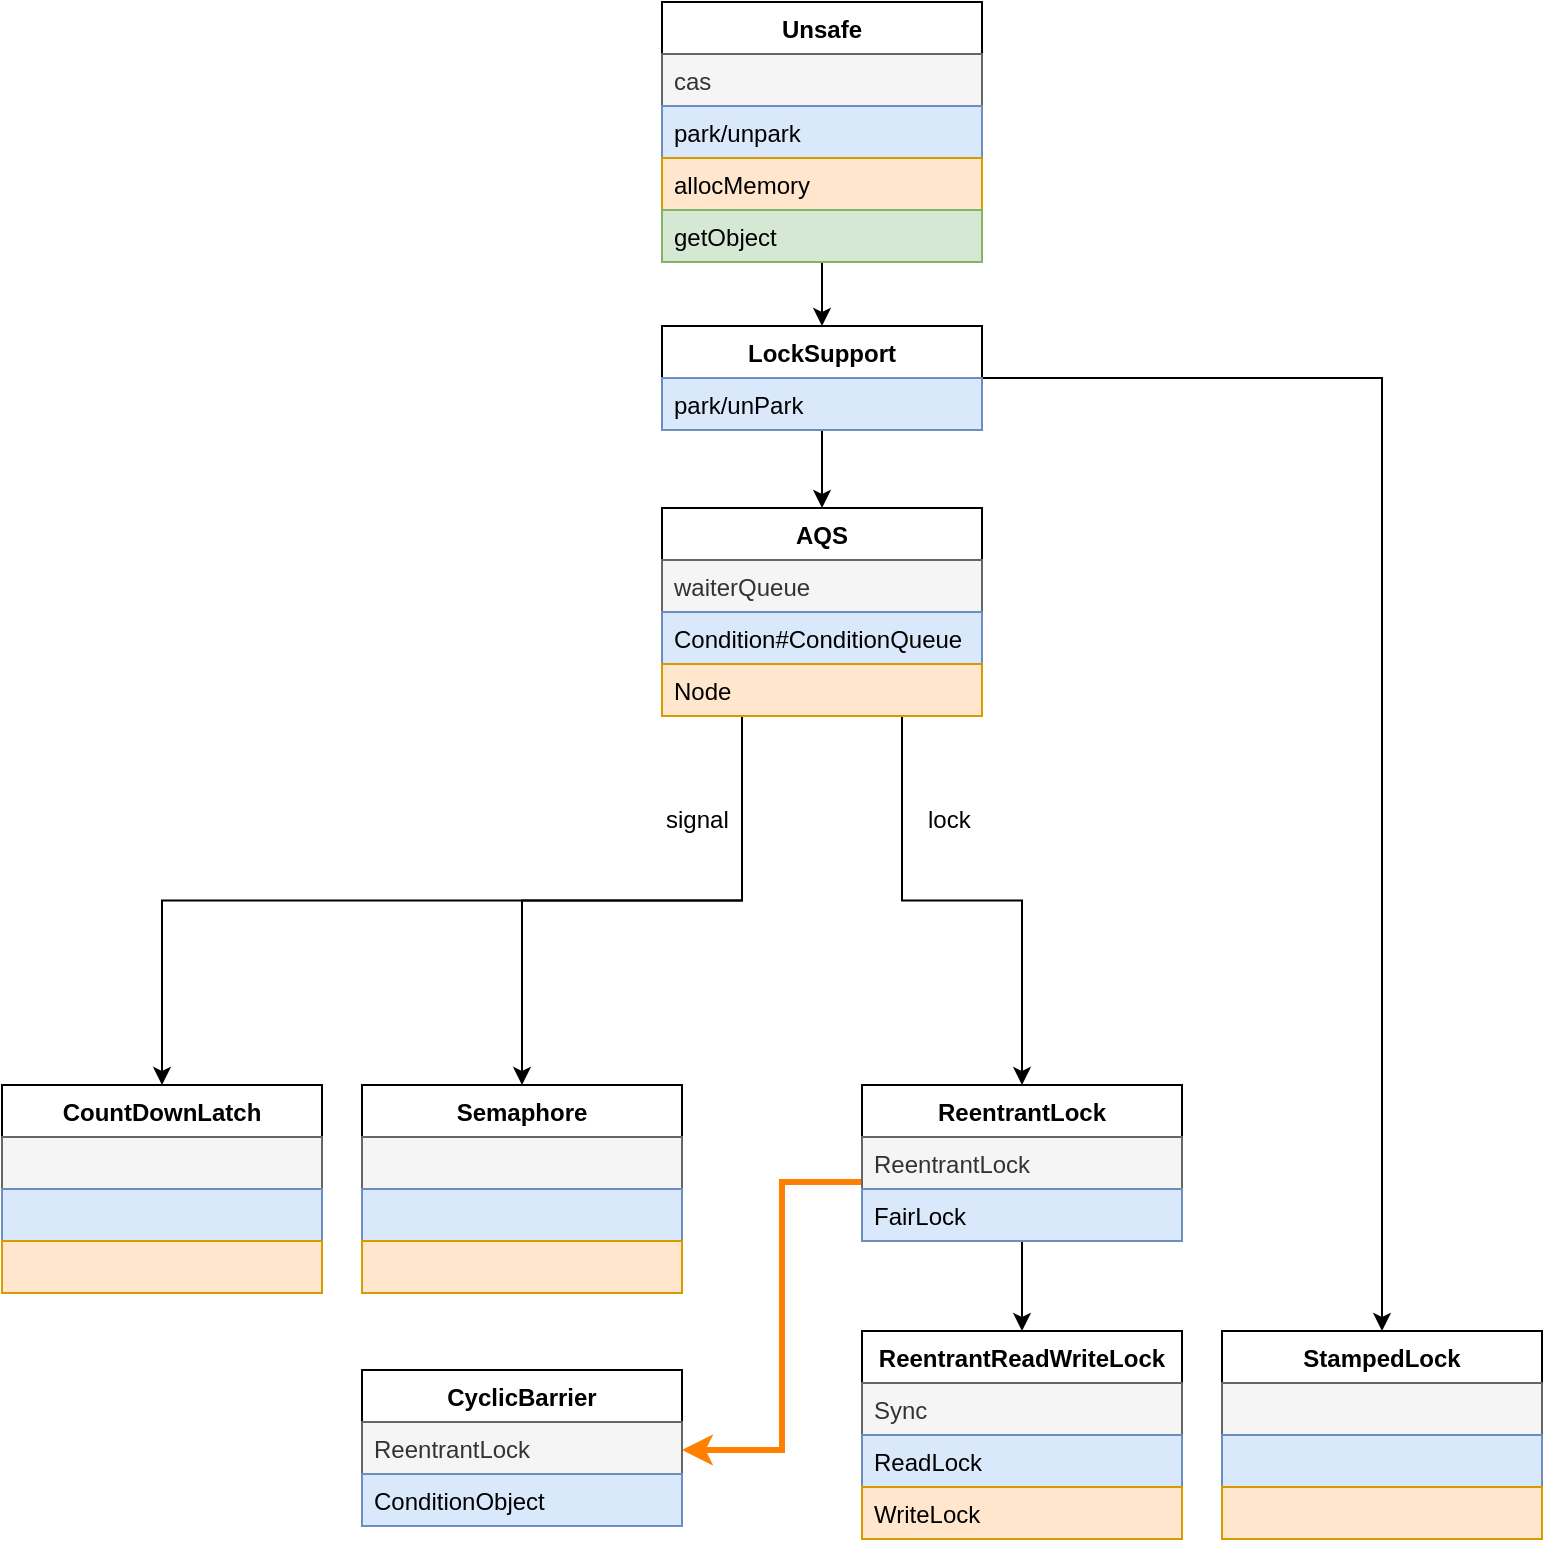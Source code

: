 <mxfile version="10.6.5" type="device"><diagram id="gCWtL-_TWqpODrt3Qr1Z" name="总类图"><mxGraphModel dx="738" dy="527" grid="1" gridSize="10" guides="1" tooltips="1" connect="1" arrows="1" fold="1" page="1" pageScale="1" pageWidth="827" pageHeight="1169" math="0" shadow="0"><root><mxCell id="0"/><mxCell id="1" parent="0"/><mxCell id="VWt4o58LBV7NmZDnXE7K-13" value="" style="edgeStyle=orthogonalEdgeStyle;rounded=0;orthogonalLoop=1;jettySize=auto;html=1;" parent="1" source="VWt4o58LBV7NmZDnXE7K-36" target="VWt4o58LBV7NmZDnXE7K-9" edge="1"><mxGeometry relative="1" as="geometry"><mxPoint x="440" y="39" as="sourcePoint"/></mxGeometry></mxCell><mxCell id="7UwJKsdsL8KrjA37ltdP-15" value="" style="edgeStyle=orthogonalEdgeStyle;rounded=0;orthogonalLoop=1;jettySize=auto;html=1;entryX=0.5;entryY=0;entryDx=0;entryDy=0;" parent="1" source="VWt4o58LBV7NmZDnXE7K-9" target="7UwJKsdsL8KrjA37ltdP-5" edge="1"><mxGeometry relative="1" as="geometry"><mxPoint x="600" y="204" as="targetPoint"/></mxGeometry></mxCell><mxCell id="UtabMlJ_4zrSQH9S0jtD-8" value="" style="edgeStyle=orthogonalEdgeStyle;rounded=0;orthogonalLoop=1;jettySize=auto;html=1;entryX=0.5;entryY=0;entryDx=0;entryDy=0;" parent="1" source="VWt4o58LBV7NmZDnXE7K-9" target="UtabMlJ_4zrSQH9S0jtD-1" edge="1"><mxGeometry relative="1" as="geometry"><mxPoint x="600" y="204" as="targetPoint"/></mxGeometry></mxCell><mxCell id="VWt4o58LBV7NmZDnXE7K-9" value="LockSupport" style="swimlane;fontStyle=1;align=center;verticalAlign=top;childLayout=stackLayout;horizontal=1;startSize=26;horizontalStack=0;resizeParent=1;resizeParentMax=0;resizeLast=0;collapsible=1;marginBottom=0;" parent="1" vertex="1"><mxGeometry x="360" y="178" width="160" height="52" as="geometry"/></mxCell><mxCell id="VWt4o58LBV7NmZDnXE7K-10" value="park/unPark" style="text;strokeColor=#6c8ebf;fillColor=#dae8fc;align=left;verticalAlign=top;spacingLeft=4;spacingRight=4;overflow=hidden;rotatable=0;points=[[0,0.5],[1,0.5]];portConstraint=eastwest;" parent="VWt4o58LBV7NmZDnXE7K-9" vertex="1"><mxGeometry y="26" width="160" height="26" as="geometry"/></mxCell><mxCell id="VWt4o58LBV7NmZDnXE7K-28" value="" style="edgeStyle=orthogonalEdgeStyle;rounded=0;orthogonalLoop=1;jettySize=auto;html=1;exitX=0.25;exitY=1;exitDx=0;exitDy=0;entryX=0.5;entryY=0;entryDx=0;entryDy=0;" parent="1" source="7UwJKsdsL8KrjA37ltdP-5" target="7UwJKsdsL8KrjA37ltdP-29" edge="1"><mxGeometry relative="1" as="geometry"><mxPoint x="200" y="430" as="targetPoint"/></mxGeometry></mxCell><mxCell id="7UwJKsdsL8KrjA37ltdP-2" value="" style="edgeStyle=orthogonalEdgeStyle;rounded=0;orthogonalLoop=1;jettySize=auto;html=1;exitX=0.75;exitY=1;exitDx=0;exitDy=0;entryX=0.5;entryY=0;entryDx=0;entryDy=0;" parent="1" source="7UwJKsdsL8KrjA37ltdP-5" target="7UwJKsdsL8KrjA37ltdP-25" edge="1"><mxGeometry relative="1" as="geometry"><mxPoint x="440" y="430" as="targetPoint"/></mxGeometry></mxCell><mxCell id="7UwJKsdsL8KrjA37ltdP-18" value="" style="edgeStyle=orthogonalEdgeStyle;rounded=0;orthogonalLoop=1;jettySize=auto;html=1;exitX=0.5;exitY=1;exitDx=0;exitDy=0;" parent="1" source="7UwJKsdsL8KrjA37ltdP-25" target="7UwJKsdsL8KrjA37ltdP-19" edge="1"><mxGeometry relative="1" as="geometry"><mxPoint x="540" y="647.5" as="sourcePoint"/><mxPoint x="540" y="727.5" as="targetPoint"/></mxGeometry></mxCell><mxCell id="VWt4o58LBV7NmZDnXE7K-36" value="Unsafe" style="swimlane;fontStyle=1;align=center;verticalAlign=top;childLayout=stackLayout;horizontal=1;startSize=26;horizontalStack=0;resizeParent=1;resizeParentMax=0;resizeLast=0;collapsible=1;marginBottom=0;" parent="1" vertex="1"><mxGeometry x="360" y="16" width="160" height="130" as="geometry"/></mxCell><mxCell id="VWt4o58LBV7NmZDnXE7K-37" value="cas" style="text;strokeColor=#666666;fillColor=#f5f5f5;align=left;verticalAlign=top;spacingLeft=4;spacingRight=4;overflow=hidden;rotatable=0;points=[[0,0.5],[1,0.5]];portConstraint=eastwest;fontColor=#333333;" parent="VWt4o58LBV7NmZDnXE7K-36" vertex="1"><mxGeometry y="26" width="160" height="26" as="geometry"/></mxCell><mxCell id="VWt4o58LBV7NmZDnXE7K-39" value="park/unpark" style="text;strokeColor=#6c8ebf;fillColor=#dae8fc;align=left;verticalAlign=top;spacingLeft=4;spacingRight=4;overflow=hidden;rotatable=0;points=[[0,0.5],[1,0.5]];portConstraint=eastwest;" parent="VWt4o58LBV7NmZDnXE7K-36" vertex="1"><mxGeometry y="52" width="160" height="26" as="geometry"/></mxCell><mxCell id="VWt4o58LBV7NmZDnXE7K-41" value="allocMemory" style="text;strokeColor=#d79b00;fillColor=#ffe6cc;align=left;verticalAlign=top;spacingLeft=4;spacingRight=4;overflow=hidden;rotatable=0;points=[[0,0.5],[1,0.5]];portConstraint=eastwest;" parent="VWt4o58LBV7NmZDnXE7K-36" vertex="1"><mxGeometry y="78" width="160" height="26" as="geometry"/></mxCell><mxCell id="VWt4o58LBV7NmZDnXE7K-40" value="getObject" style="text;strokeColor=#82b366;fillColor=#d5e8d4;align=left;verticalAlign=top;spacingLeft=4;spacingRight=4;overflow=hidden;rotatable=0;points=[[0,0.5],[1,0.5]];portConstraint=eastwest;" parent="VWt4o58LBV7NmZDnXE7K-36" vertex="1"><mxGeometry y="104" width="160" height="26" as="geometry"/></mxCell><mxCell id="rgrYQApXi5GA7Zwk_vdA-10" value="" style="edgeStyle=orthogonalEdgeStyle;rounded=0;orthogonalLoop=1;jettySize=auto;html=1;exitX=0.25;exitY=1;exitDx=0;exitDy=0;" parent="1" source="7UwJKsdsL8KrjA37ltdP-5" target="rgrYQApXi5GA7Zwk_vdA-1" edge="1"><mxGeometry relative="1" as="geometry"><mxPoint x="600" y="321" as="targetPoint"/></mxGeometry></mxCell><mxCell id="7UwJKsdsL8KrjA37ltdP-5" value="AQS" style="swimlane;fontStyle=1;align=center;verticalAlign=top;childLayout=stackLayout;horizontal=1;startSize=26;horizontalStack=0;resizeParent=1;resizeParentMax=0;resizeLast=0;collapsible=1;marginBottom=0;" parent="1" vertex="1"><mxGeometry x="360" y="269" width="160" height="104" as="geometry"/></mxCell><mxCell id="7UwJKsdsL8KrjA37ltdP-6" value="waiterQueue" style="text;strokeColor=#666666;fillColor=#f5f5f5;align=left;verticalAlign=top;spacingLeft=4;spacingRight=4;overflow=hidden;rotatable=0;points=[[0,0.5],[1,0.5]];portConstraint=eastwest;fontColor=#333333;" parent="7UwJKsdsL8KrjA37ltdP-5" vertex="1"><mxGeometry y="26" width="160" height="26" as="geometry"/></mxCell><mxCell id="7UwJKsdsL8KrjA37ltdP-7" value="Condition#ConditionQueue" style="text;strokeColor=#6c8ebf;fillColor=#dae8fc;align=left;verticalAlign=top;spacingLeft=4;spacingRight=4;overflow=hidden;rotatable=0;points=[[0,0.5],[1,0.5]];portConstraint=eastwest;" parent="7UwJKsdsL8KrjA37ltdP-5" vertex="1"><mxGeometry y="52" width="160" height="26" as="geometry"/></mxCell><mxCell id="7UwJKsdsL8KrjA37ltdP-8" value="Node" style="text;strokeColor=#d79b00;fillColor=#ffe6cc;align=left;verticalAlign=top;spacingLeft=4;spacingRight=4;overflow=hidden;rotatable=0;points=[[0,0.5],[1,0.5]];portConstraint=eastwest;" parent="7UwJKsdsL8KrjA37ltdP-5" vertex="1"><mxGeometry y="78" width="160" height="26" as="geometry"/></mxCell><mxCell id="7UwJKsdsL8KrjA37ltdP-19" value="ReentrantReadWriteLock" style="swimlane;fontStyle=1;align=center;verticalAlign=top;childLayout=stackLayout;horizontal=1;startSize=26;horizontalStack=0;resizeParent=1;resizeParentMax=0;resizeLast=0;collapsible=1;marginBottom=0;" parent="1" vertex="1"><mxGeometry x="460" y="680.5" width="160" height="104" as="geometry"/></mxCell><mxCell id="7UwJKsdsL8KrjA37ltdP-20" value="Sync" style="text;strokeColor=#666666;fillColor=#f5f5f5;align=left;verticalAlign=top;spacingLeft=4;spacingRight=4;overflow=hidden;rotatable=0;points=[[0,0.5],[1,0.5]];portConstraint=eastwest;fontColor=#333333;" parent="7UwJKsdsL8KrjA37ltdP-19" vertex="1"><mxGeometry y="26" width="160" height="26" as="geometry"/></mxCell><mxCell id="7UwJKsdsL8KrjA37ltdP-21" value="ReadLock" style="text;strokeColor=#6c8ebf;fillColor=#dae8fc;align=left;verticalAlign=top;spacingLeft=4;spacingRight=4;overflow=hidden;rotatable=0;points=[[0,0.5],[1,0.5]];portConstraint=eastwest;" parent="7UwJKsdsL8KrjA37ltdP-19" vertex="1"><mxGeometry y="52" width="160" height="26" as="geometry"/></mxCell><mxCell id="7UwJKsdsL8KrjA37ltdP-22" value="WriteLock" style="text;strokeColor=#d79b00;fillColor=#ffe6cc;align=left;verticalAlign=top;spacingLeft=4;spacingRight=4;overflow=hidden;rotatable=0;points=[[0,0.5],[1,0.5]];portConstraint=eastwest;" parent="7UwJKsdsL8KrjA37ltdP-19" vertex="1"><mxGeometry y="78" width="160" height="26" as="geometry"/></mxCell><mxCell id="pGmqeJIeJJSo7ED8DCH7-4" value="" style="edgeStyle=orthogonalEdgeStyle;rounded=0;orthogonalLoop=1;jettySize=auto;html=1;strokeColor=#FF8000;strokeWidth=3;" parent="1" source="7UwJKsdsL8KrjA37ltdP-25" target="pGmqeJIeJJSo7ED8DCH7-1" edge="1"><mxGeometry relative="1" as="geometry"><Array as="points"><mxPoint x="420" y="606"/><mxPoint x="420" y="740"/></Array></mxGeometry></mxCell><mxCell id="7UwJKsdsL8KrjA37ltdP-25" value="ReentrantLock" style="swimlane;fontStyle=1;align=center;verticalAlign=top;childLayout=stackLayout;horizontal=1;startSize=26;horizontalStack=0;resizeParent=1;resizeParentMax=0;resizeLast=0;collapsible=1;marginBottom=0;" parent="1" vertex="1"><mxGeometry x="460" y="557.5" width="160" height="78" as="geometry"/></mxCell><mxCell id="7UwJKsdsL8KrjA37ltdP-26" value="ReentrantLock" style="text;strokeColor=#666666;fillColor=#f5f5f5;align=left;verticalAlign=top;spacingLeft=4;spacingRight=4;overflow=hidden;rotatable=0;points=[[0,0.5],[1,0.5]];portConstraint=eastwest;fontColor=#333333;" parent="7UwJKsdsL8KrjA37ltdP-25" vertex="1"><mxGeometry y="26" width="160" height="26" as="geometry"/></mxCell><mxCell id="7UwJKsdsL8KrjA37ltdP-33" value="FairLock" style="text;strokeColor=#6c8ebf;fillColor=#dae8fc;align=left;verticalAlign=top;spacingLeft=4;spacingRight=4;overflow=hidden;rotatable=0;points=[[0,0.5],[1,0.5]];portConstraint=eastwest;" parent="7UwJKsdsL8KrjA37ltdP-25" vertex="1"><mxGeometry y="52" width="160" height="26" as="geometry"/></mxCell><mxCell id="pGmqeJIeJJSo7ED8DCH7-1" value="CyclicBarrier" style="swimlane;fontStyle=1;align=center;verticalAlign=top;childLayout=stackLayout;horizontal=1;startSize=26;horizontalStack=0;resizeParent=1;resizeParentMax=0;resizeLast=0;collapsible=1;marginBottom=0;" parent="1" vertex="1"><mxGeometry x="210" y="700" width="160" height="78" as="geometry"/></mxCell><mxCell id="pGmqeJIeJJSo7ED8DCH7-2" value="ReentrantLock" style="text;strokeColor=#666666;fillColor=#f5f5f5;align=left;verticalAlign=top;spacingLeft=4;spacingRight=4;overflow=hidden;rotatable=0;points=[[0,0.5],[1,0.5]];portConstraint=eastwest;fontColor=#333333;" parent="pGmqeJIeJJSo7ED8DCH7-1" vertex="1"><mxGeometry y="26" width="160" height="26" as="geometry"/></mxCell><mxCell id="pGmqeJIeJJSo7ED8DCH7-3" value="ConditionObject" style="text;strokeColor=#6c8ebf;fillColor=#dae8fc;align=left;verticalAlign=top;spacingLeft=4;spacingRight=4;overflow=hidden;rotatable=0;points=[[0,0.5],[1,0.5]];portConstraint=eastwest;" parent="pGmqeJIeJJSo7ED8DCH7-1" vertex="1"><mxGeometry y="52" width="160" height="26" as="geometry"/></mxCell><mxCell id="7UwJKsdsL8KrjA37ltdP-29" value="Semaphore" style="swimlane;fontStyle=1;align=center;verticalAlign=top;childLayout=stackLayout;horizontal=1;startSize=26;horizontalStack=0;resizeParent=1;resizeParentMax=0;resizeLast=0;collapsible=1;marginBottom=0;" parent="1" vertex="1"><mxGeometry x="210" y="557.5" width="160" height="104" as="geometry"/></mxCell><mxCell id="7UwJKsdsL8KrjA37ltdP-30" value="" style="text;strokeColor=#666666;fillColor=#f5f5f5;align=left;verticalAlign=top;spacingLeft=4;spacingRight=4;overflow=hidden;rotatable=0;points=[[0,0.5],[1,0.5]];portConstraint=eastwest;fontColor=#333333;" parent="7UwJKsdsL8KrjA37ltdP-29" vertex="1"><mxGeometry y="26" width="160" height="26" as="geometry"/></mxCell><mxCell id="7UwJKsdsL8KrjA37ltdP-31" value="" style="text;strokeColor=#6c8ebf;fillColor=#dae8fc;align=left;verticalAlign=top;spacingLeft=4;spacingRight=4;overflow=hidden;rotatable=0;points=[[0,0.5],[1,0.5]];portConstraint=eastwest;" parent="7UwJKsdsL8KrjA37ltdP-29" vertex="1"><mxGeometry y="52" width="160" height="26" as="geometry"/></mxCell><mxCell id="7UwJKsdsL8KrjA37ltdP-32" value="" style="text;strokeColor=#d79b00;fillColor=#ffe6cc;align=left;verticalAlign=top;spacingLeft=4;spacingRight=4;overflow=hidden;rotatable=0;points=[[0,0.5],[1,0.5]];portConstraint=eastwest;" parent="7UwJKsdsL8KrjA37ltdP-29" vertex="1"><mxGeometry y="78" width="160" height="26" as="geometry"/></mxCell><mxCell id="rgrYQApXi5GA7Zwk_vdA-1" value="CountDownLatch&#10;&#10;" style="swimlane;fontStyle=1;align=center;verticalAlign=top;childLayout=stackLayout;horizontal=1;startSize=26;horizontalStack=0;resizeParent=1;resizeParentMax=0;resizeLast=0;collapsible=1;marginBottom=0;" parent="1" vertex="1"><mxGeometry x="30" y="557.5" width="160" height="104" as="geometry"/></mxCell><mxCell id="rgrYQApXi5GA7Zwk_vdA-2" value="" style="text;strokeColor=#666666;fillColor=#f5f5f5;align=left;verticalAlign=top;spacingLeft=4;spacingRight=4;overflow=hidden;rotatable=0;points=[[0,0.5],[1,0.5]];portConstraint=eastwest;fontColor=#333333;" parent="rgrYQApXi5GA7Zwk_vdA-1" vertex="1"><mxGeometry y="26" width="160" height="26" as="geometry"/></mxCell><mxCell id="rgrYQApXi5GA7Zwk_vdA-3" value="" style="text;strokeColor=#6c8ebf;fillColor=#dae8fc;align=left;verticalAlign=top;spacingLeft=4;spacingRight=4;overflow=hidden;rotatable=0;points=[[0,0.5],[1,0.5]];portConstraint=eastwest;" parent="rgrYQApXi5GA7Zwk_vdA-1" vertex="1"><mxGeometry y="52" width="160" height="26" as="geometry"/></mxCell><mxCell id="rgrYQApXi5GA7Zwk_vdA-4" value="" style="text;strokeColor=#d79b00;fillColor=#ffe6cc;align=left;verticalAlign=top;spacingLeft=4;spacingRight=4;overflow=hidden;rotatable=0;points=[[0,0.5],[1,0.5]];portConstraint=eastwest;" parent="rgrYQApXi5GA7Zwk_vdA-1" vertex="1"><mxGeometry y="78" width="160" height="26" as="geometry"/></mxCell><mxCell id="v9lAhg7_7vkKy--Wpdep-1" value="signal" style="text;html=1;resizable=0;points=[];autosize=1;align=left;verticalAlign=top;spacingTop=-4;" parent="1" vertex="1"><mxGeometry x="360" y="415" width="50" height="20" as="geometry"/></mxCell><mxCell id="v9lAhg7_7vkKy--Wpdep-2" value="lock&lt;br&gt;" style="text;html=1;resizable=0;points=[];autosize=1;align=left;verticalAlign=top;spacingTop=-4;" parent="1" vertex="1"><mxGeometry x="491" y="415" width="40" height="20" as="geometry"/></mxCell><mxCell id="UtabMlJ_4zrSQH9S0jtD-1" value="StampedLock" style="swimlane;fontStyle=1;align=center;verticalAlign=top;childLayout=stackLayout;horizontal=1;startSize=26;horizontalStack=0;resizeParent=1;resizeParentMax=0;resizeLast=0;collapsible=1;marginBottom=0;" parent="1" vertex="1"><mxGeometry x="640" y="680.5" width="160" height="104" as="geometry"/></mxCell><mxCell id="UtabMlJ_4zrSQH9S0jtD-2" value="" style="text;strokeColor=#666666;fillColor=#f5f5f5;align=left;verticalAlign=top;spacingLeft=4;spacingRight=4;overflow=hidden;rotatable=0;points=[[0,0.5],[1,0.5]];portConstraint=eastwest;fontColor=#333333;" parent="UtabMlJ_4zrSQH9S0jtD-1" vertex="1"><mxGeometry y="26" width="160" height="26" as="geometry"/></mxCell><mxCell id="UtabMlJ_4zrSQH9S0jtD-3" value="" style="text;strokeColor=#6c8ebf;fillColor=#dae8fc;align=left;verticalAlign=top;spacingLeft=4;spacingRight=4;overflow=hidden;rotatable=0;points=[[0,0.5],[1,0.5]];portConstraint=eastwest;" parent="UtabMlJ_4zrSQH9S0jtD-1" vertex="1"><mxGeometry y="52" width="160" height="26" as="geometry"/></mxCell><mxCell id="UtabMlJ_4zrSQH9S0jtD-4" value="" style="text;strokeColor=#d79b00;fillColor=#ffe6cc;align=left;verticalAlign=top;spacingLeft=4;spacingRight=4;overflow=hidden;rotatable=0;points=[[0,0.5],[1,0.5]];portConstraint=eastwest;" parent="UtabMlJ_4zrSQH9S0jtD-1" vertex="1"><mxGeometry y="78" width="160" height="26" as="geometry"/></mxCell></root></mxGraphModel></diagram><diagram id="q9NfQ3RVUJJ5oLXY1IE0" name="AQS-Acquire"><mxGraphModel dx="738" dy="527" grid="1" gridSize="10" guides="1" tooltips="1" connect="1" arrows="1" fold="1" page="1" pageScale="1" pageWidth="827" pageHeight="1169" math="0" shadow="0"><root><mxCell id="YnFObwQ3OerkcUezsYRl-0"/><mxCell id="YnFObwQ3OerkcUezsYRl-1" parent="YnFObwQ3OerkcUezsYRl-0"/><mxCell id="5VE17THu5E1asuLVpLo8-2" value="" style="edgeStyle=orthogonalEdgeStyle;rounded=0;orthogonalLoop=1;jettySize=auto;html=1;entryX=0;entryY=0.5;entryDx=0;entryDy=0;" parent="YnFObwQ3OerkcUezsYRl-1" source="5VE17THu5E1asuLVpLo8-0" target="5VE17THu5E1asuLVpLo8-16" edge="1"><mxGeometry relative="1" as="geometry"><mxPoint x="-135" y="90" as="targetPoint"/></mxGeometry></mxCell><mxCell id="5VE17THu5E1asuLVpLo8-0" value="start" style="ellipse;whiteSpace=wrap;html=1;aspect=fixed;fillColor=#f8cecc;strokeColor=#b85450;" parent="YnFObwQ3OerkcUezsYRl-1" vertex="1"><mxGeometry x="35" y="60" width="60" height="60" as="geometry"/></mxCell><mxCell id="5VE17THu5E1asuLVpLo8-5" value="" style="edgeStyle=orthogonalEdgeStyle;rounded=0;orthogonalLoop=1;jettySize=auto;html=1;exitX=1;exitY=0.5;exitDx=0;exitDy=0;" parent="YnFObwQ3OerkcUezsYRl-1" source="5VE17THu5E1asuLVpLo8-16" target="5VE17THu5E1asuLVpLo8-4" edge="1"><mxGeometry relative="1" as="geometry"><mxPoint x="-35" y="90" as="sourcePoint"/></mxGeometry></mxCell><mxCell id="5VE17THu5E1asuLVpLo8-7" value="" style="edgeStyle=orthogonalEdgeStyle;rounded=0;orthogonalLoop=1;jettySize=auto;html=1;" parent="YnFObwQ3OerkcUezsYRl-1" source="5VE17THu5E1asuLVpLo8-4" target="5VE17THu5E1asuLVpLo8-6" edge="1"><mxGeometry relative="1" as="geometry"/></mxCell><mxCell id="5VE17THu5E1asuLVpLo8-4" value="入队&lt;br&gt;&lt;pre&gt;addWaiter&lt;/pre&gt;" style="rounded=1;whiteSpace=wrap;html=1;" parent="YnFObwQ3OerkcUezsYRl-1" vertex="1"><mxGeometry x="215" y="60" width="40" height="60" as="geometry"/></mxCell><mxCell id="5VE17THu5E1asuLVpLo8-9" value="" style="edgeStyle=orthogonalEdgeStyle;rounded=0;orthogonalLoop=1;jettySize=auto;html=1;" parent="YnFObwQ3OerkcUezsYRl-1" source="5VE17THu5E1asuLVpLo8-6" target="5VE17THu5E1asuLVpLo8-8" edge="1"><mxGeometry relative="1" as="geometry"/></mxCell><mxCell id="5VE17THu5E1asuLVpLo8-31" value="" style="edgeStyle=orthogonalEdgeStyle;rounded=0;orthogonalLoop=1;jettySize=auto;html=1;entryX=0.75;entryY=1;entryDx=0;entryDy=0;" parent="YnFObwQ3OerkcUezsYRl-1" source="5VE17THu5E1asuLVpLo8-6" target="5VE17THu5E1asuLVpLo8-6" edge="1"><mxGeometry relative="1" as="geometry"><mxPoint x="315" y="200" as="targetPoint"/><Array as="points"><mxPoint x="305" y="150"/><mxPoint x="330" y="150"/></Array></mxGeometry></mxCell><mxCell id="5VE17THu5E1asuLVpLo8-6" value="找/设置上一个节点&lt;br&gt;状态-&amp;gt;&lt;br&gt;Signal&lt;br&gt;" style="rounded=1;whiteSpace=wrap;html=1;" parent="YnFObwQ3OerkcUezsYRl-1" vertex="1"><mxGeometry x="285" y="60" width="60" height="60" as="geometry"/></mxCell><mxCell id="5VE17THu5E1asuLVpLo8-11" value="" style="edgeStyle=orthogonalEdgeStyle;rounded=0;orthogonalLoop=1;jettySize=auto;html=1;entryX=0;entryY=0.5;entryDx=0;entryDy=0;" parent="YnFObwQ3OerkcUezsYRl-1" source="5VE17THu5E1asuLVpLo8-8" target="5VE17THu5E1asuLVpLo8-17" edge="1"><mxGeometry relative="1" as="geometry"><mxPoint x="545" y="90" as="targetPoint"/></mxGeometry></mxCell><mxCell id="5VE17THu5E1asuLVpLo8-8" value="park()" style="rounded=1;whiteSpace=wrap;html=1;fillColor=#ffe6cc;strokeColor=#d79b00;" parent="YnFObwQ3OerkcUezsYRl-1" vertex="1"><mxGeometry x="365" y="60" width="50" height="60" as="geometry"/></mxCell><mxCell id="5VE17THu5E1asuLVpLo8-13" value="" style="edgeStyle=orthogonalEdgeStyle;rounded=0;orthogonalLoop=1;jettySize=auto;html=1;exitX=1;exitY=0.5;exitDx=0;exitDy=0;" parent="YnFObwQ3OerkcUezsYRl-1" source="5VE17THu5E1asuLVpLo8-17" target="5VE17THu5E1asuLVpLo8-12" edge="1"><mxGeometry relative="1" as="geometry"><mxPoint x="635" y="90" as="sourcePoint"/></mxGeometry></mxCell><mxCell id="5VE17THu5E1asuLVpLo8-15" value="" style="edgeStyle=orthogonalEdgeStyle;rounded=0;orthogonalLoop=1;jettySize=auto;html=1;" parent="YnFObwQ3OerkcUezsYRl-1" source="5VE17THu5E1asuLVpLo8-12" target="5VE17THu5E1asuLVpLo8-14" edge="1"><mxGeometry relative="1" as="geometry"/></mxCell><mxCell id="5VE17THu5E1asuLVpLo8-12" value="当前节点变成head&lt;br&gt;执行临界代码&lt;br&gt;" style="rounded=1;whiteSpace=wrap;html=1;fillColor=#d5e8d4;strokeColor=#82b366;" parent="YnFObwQ3OerkcUezsYRl-1" vertex="1"><mxGeometry x="595" y="60" width="90" height="60" as="geometry"/></mxCell><mxCell id="5VE17THu5E1asuLVpLo8-14" value="End" style="rounded=1;whiteSpace=wrap;html=1;fillColor=#f5f5f5;strokeColor=#666666;fontColor=#333333;" parent="YnFObwQ3OerkcUezsYRl-1" vertex="1"><mxGeometry x="705" y="60" width="40" height="60" as="geometry"/></mxCell><mxCell id="5VE17THu5E1asuLVpLo8-22" value="" style="edgeStyle=orthogonalEdgeStyle;rounded=0;orthogonalLoop=1;jettySize=auto;html=1;entryX=0.5;entryY=1;entryDx=0;entryDy=0;" parent="YnFObwQ3OerkcUezsYRl-1" source="5VE17THu5E1asuLVpLo8-16" target="5VE17THu5E1asuLVpLo8-14" edge="1"><mxGeometry relative="1" as="geometry"><mxPoint x="95" y="210" as="targetPoint"/><Array as="points"><mxPoint x="155" y="160"/><mxPoint x="725" y="160"/></Array></mxGeometry></mxCell><mxCell id="5VE17THu5E1asuLVpLo8-16" value="&lt;span&gt;tryAcquire()&lt;/span&gt;" style="rhombus;whiteSpace=wrap;html=1;fillColor=#dae8fc;strokeColor=#6c8ebf;" parent="YnFObwQ3OerkcUezsYRl-1" vertex="1"><mxGeometry x="115" y="50" width="80" height="80" as="geometry"/></mxCell><mxCell id="5VE17THu5E1asuLVpLo8-20" value="" style="edgeStyle=orthogonalEdgeStyle;rounded=0;orthogonalLoop=1;jettySize=auto;html=1;entryX=0.5;entryY=0;entryDx=0;entryDy=0;" parent="YnFObwQ3OerkcUezsYRl-1" source="5VE17THu5E1asuLVpLo8-17" target="5VE17THu5E1asuLVpLo8-6" edge="1"><mxGeometry relative="1" as="geometry"><mxPoint x="585" y="-30" as="targetPoint"/><Array as="points"><mxPoint x="535" y="40"/><mxPoint x="315" y="40"/></Array></mxGeometry></mxCell><mxCell id="5VE17THu5E1asuLVpLo8-17" value="&lt;span&gt;preNode 是 head，&lt;br&gt;尝试获取锁&lt;br&gt;&lt;/span&gt;" style="rhombus;whiteSpace=wrap;html=1;fillColor=#dae8fc;strokeColor=#6c8ebf;" parent="YnFObwQ3OerkcUezsYRl-1" vertex="1"><mxGeometry x="495" y="50" width="80" height="80" as="geometry"/></mxCell><mxCell id="5VE17THu5E1asuLVpLo8-23" value="N" style="text;html=1;resizable=0;points=[];autosize=1;align=left;verticalAlign=top;spacingTop=-4;" parent="YnFObwQ3OerkcUezsYRl-1" vertex="1"><mxGeometry x="185" y="60" width="20" height="20" as="geometry"/></mxCell><mxCell id="5VE17THu5E1asuLVpLo8-24" value="N" style="text;html=1;resizable=0;points=[];autosize=1;align=left;verticalAlign=top;spacingTop=-4;" parent="YnFObwQ3OerkcUezsYRl-1" vertex="1"><mxGeometry x="405" y="20" width="20" height="20" as="geometry"/></mxCell><mxCell id="5VE17THu5E1asuLVpLo8-25" value="Y" style="text;html=1;resizable=0;points=[];autosize=1;align=left;verticalAlign=top;spacingTop=-4;" parent="YnFObwQ3OerkcUezsYRl-1" vertex="1"><mxGeometry x="185" y="150" width="20" height="20" as="geometry"/></mxCell><mxCell id="5VE17THu5E1asuLVpLo8-27" value="unpark()&lt;br&gt;Interrupt()&lt;br&gt;" style="text;html=1;resizable=0;points=[];autosize=1;align=left;verticalAlign=top;spacingTop=-4;" parent="YnFObwQ3OerkcUezsYRl-1" vertex="1"><mxGeometry x="425" y="75" width="70" height="30" as="geometry"/></mxCell></root></mxGraphModel></diagram><diagram id="SOt0Q_Q9IaY73RZRunYQ" name="CLH"><mxGraphModel dx="738" dy="527" grid="1" gridSize="10" guides="1" tooltips="1" connect="1" arrows="1" fold="1" page="1" pageScale="1" pageWidth="827" pageHeight="1169" math="0" shadow="0"><root><mxCell id="Kt8pDUpcbSkiM9fTaEsl-0"/><mxCell id="Kt8pDUpcbSkiM9fTaEsl-1" parent="Kt8pDUpcbSkiM9fTaEsl-0"/><mxCell id="Kt8pDUpcbSkiM9fTaEsl-2" value="QNode" style="swimlane;rounded=1;shadow=1;glass=1;" parent="Kt8pDUpcbSkiM9fTaEsl-1" vertex="1"><mxGeometry x="210" y="230" width="140" height="160" as="geometry"/></mxCell><mxCell id="Kt8pDUpcbSkiM9fTaEsl-4" value="locked:true" style="rounded=1;whiteSpace=wrap;html=1;shadow=1;glass=1;" parent="Kt8pDUpcbSkiM9fTaEsl-2" vertex="1"><mxGeometry x="10" y="40" width="120" height="30" as="geometry"/></mxCell><mxCell id="Kt8pDUpcbSkiM9fTaEsl-5" value="myPred&lt;br&gt;上一个节点locked=false&lt;br&gt;所以当前节点获得锁&lt;br&gt;" style="rounded=1;whiteSpace=wrap;html=1;shadow=1;glass=1;" parent="Kt8pDUpcbSkiM9fTaEsl-2" vertex="1"><mxGeometry x="10" y="90" width="120" height="60" as="geometry"/></mxCell><mxCell id="Kt8pDUpcbSkiM9fTaEsl-3" value="QNode" style="swimlane;rounded=1;shadow=1;glass=1;" parent="Kt8pDUpcbSkiM9fTaEsl-1" vertex="1"><mxGeometry x="410" y="230" width="140" height="160" as="geometry"/></mxCell><mxCell id="Kt8pDUpcbSkiM9fTaEsl-6" value="myPred&lt;br&gt;等待上一个&lt;br&gt;节点释放锁&lt;br&gt;" style="rounded=1;whiteSpace=wrap;html=1;shadow=1;glass=1;" parent="Kt8pDUpcbSkiM9fTaEsl-3" vertex="1"><mxGeometry x="10" y="90" width="120" height="60" as="geometry"/></mxCell><mxCell id="Kt8pDUpcbSkiM9fTaEsl-7" value="locked:true" style="rounded=1;whiteSpace=wrap;html=1;shadow=1;glass=1;" parent="Kt8pDUpcbSkiM9fTaEsl-3" vertex="1"><mxGeometry x="10" y="40" width="120" height="30" as="geometry"/></mxCell><mxCell id="Kt8pDUpcbSkiM9fTaEsl-10" value="" style="endArrow=classic;html=1;exitX=0;exitY=0.5;exitDx=0;exitDy=0;entryX=1;entryY=0.5;entryDx=0;entryDy=0;" parent="Kt8pDUpcbSkiM9fTaEsl-1" source="Kt8pDUpcbSkiM9fTaEsl-6" target="Kt8pDUpcbSkiM9fTaEsl-4" edge="1"><mxGeometry width="50" height="50" relative="1" as="geometry"><mxPoint x="210" y="500" as="sourcePoint"/><mxPoint x="260" y="450" as="targetPoint"/></mxGeometry></mxCell><mxCell id="Kt8pDUpcbSkiM9fTaEsl-11" value="tail" style="rounded=1;whiteSpace=wrap;html=1;shadow=1;glass=1;" parent="Kt8pDUpcbSkiM9fTaEsl-1" vertex="1"><mxGeometry x="610" y="295" width="50" height="30" as="geometry"/></mxCell><mxCell id="Kt8pDUpcbSkiM9fTaEsl-13" value="" style="endArrow=classic;html=1;exitX=0;exitY=0.5;exitDx=0;exitDy=0;entryX=1;entryY=0.5;entryDx=0;entryDy=0;" parent="Kt8pDUpcbSkiM9fTaEsl-1" source="Kt8pDUpcbSkiM9fTaEsl-11" target="Kt8pDUpcbSkiM9fTaEsl-3" edge="1"><mxGeometry width="50" height="50" relative="1" as="geometry"><mxPoint x="210" y="500" as="sourcePoint"/><mxPoint x="550" y="300" as="targetPoint"/></mxGeometry></mxCell><mxCell id="Kt8pDUpcbSkiM9fTaEsl-14" value="locked:false" style="rounded=1;whiteSpace=wrap;html=1;shadow=1;glass=1;" parent="Kt8pDUpcbSkiM9fTaEsl-1" vertex="1"><mxGeometry x="40" y="270" width="120" height="30" as="geometry"/></mxCell><mxCell id="Kt8pDUpcbSkiM9fTaEsl-15" value="" style="endArrow=classic;html=1;exitX=0;exitY=0.5;exitDx=0;exitDy=0;entryX=1;entryY=0.5;entryDx=0;entryDy=0;" parent="Kt8pDUpcbSkiM9fTaEsl-1" source="Kt8pDUpcbSkiM9fTaEsl-5" target="Kt8pDUpcbSkiM9fTaEsl-14" edge="1"><mxGeometry width="50" height="50" relative="1" as="geometry"><mxPoint x="30" y="500" as="sourcePoint"/><mxPoint x="80" y="450" as="targetPoint"/></mxGeometry></mxCell></root></mxGraphModel></diagram><diagram id="0sAJDuE8jXyewQ3gd5ht" name="condition_get_lock"><mxGraphModel dx="738" dy="527" grid="1" gridSize="10" guides="1" tooltips="1" connect="1" arrows="1" fold="1" page="1" pageScale="1" pageWidth="827" pageHeight="1169" math="0" shadow="0"><root><mxCell id="YnKTLp4H_ik5he2PD7id-0"/><mxCell id="YnKTLp4H_ik5he2PD7id-1" parent="YnKTLp4H_ik5he2PD7id-0"/><mxCell id="YnKTLp4H_ik5he2PD7id-5" value="AQS" style="swimlane;rounded=1;shadow=1;glass=1;" parent="YnKTLp4H_ik5he2PD7id-1" vertex="1"><mxGeometry x="80" y="55" width="490" height="460" as="geometry"/></mxCell><mxCell id="JbS1FoQheZNpKEL8IjVC-0" value="waiterQueue" style="swimlane;rounded=1;shadow=1;glass=1;" parent="YnKTLp4H_ik5he2PD7id-5" vertex="1"><mxGeometry x="30" y="70" width="160" height="370" as="geometry"/></mxCell><mxCell id="JbS1FoQheZNpKEL8IjVC-1" value="node" style="shape=cube;whiteSpace=wrap;html=1;boundedLbl=1;backgroundOutline=1;darkOpacity=0.05;darkOpacity2=0.1;rounded=1;shadow=1;glass=1;size=13;verticalAlign=top;fillColor=#d5e8d4;strokeColor=#82b366;" parent="JbS1FoQheZNpKEL8IjVC-0" vertex="1"><mxGeometry x="30" y="40" width="90" height="90" as="geometry"/></mxCell><mxCell id="JbS1FoQheZNpKEL8IjVC-2" value="next&lt;br&gt;" style="rounded=1;whiteSpace=wrap;html=1;shadow=1;glass=1;" parent="JbS1FoQheZNpKEL8IjVC-0" vertex="1"><mxGeometry x="60" y="100" width="50" height="20" as="geometry"/></mxCell><mxCell id="JbS1FoQheZNpKEL8IjVC-3" value="next&lt;br&gt;" style="rounded=1;whiteSpace=wrap;html=1;shadow=1;glass=1;" parent="JbS1FoQheZNpKEL8IjVC-0" vertex="1"><mxGeometry x="60" y="200" width="50" height="20" as="geometry"/></mxCell><mxCell id="JbS1FoQheZNpKEL8IjVC-4" value="pred" style="rounded=1;whiteSpace=wrap;html=1;shadow=1;glass=1;" parent="JbS1FoQheZNpKEL8IjVC-0" vertex="1"><mxGeometry x="60" y="75" width="50" height="20" as="geometry"/></mxCell><mxCell id="JbS1FoQheZNpKEL8IjVC-5" value="node" style="shape=cube;whiteSpace=wrap;html=1;boundedLbl=1;backgroundOutline=1;darkOpacity=0.05;darkOpacity2=0.1;rounded=1;shadow=1;glass=1;size=13;verticalAlign=top;" parent="JbS1FoQheZNpKEL8IjVC-0" vertex="1"><mxGeometry x="30" y="150" width="90" height="90" as="geometry"/></mxCell><mxCell id="JbS1FoQheZNpKEL8IjVC-6" value="node" style="shape=cube;whiteSpace=wrap;html=1;boundedLbl=1;backgroundOutline=1;darkOpacity=0.05;darkOpacity2=0.1;rounded=1;shadow=1;glass=1;size=13;verticalAlign=top;" parent="JbS1FoQheZNpKEL8IjVC-0" vertex="1"><mxGeometry x="30" y="260" width="90" height="90" as="geometry"/></mxCell><mxCell id="JbS1FoQheZNpKEL8IjVC-7" value="" style="edgeStyle=orthogonalEdgeStyle;rounded=0;orthogonalLoop=1;jettySize=auto;html=1;exitX=0.25;exitY=0;exitDx=0;exitDy=0;" parent="JbS1FoQheZNpKEL8IjVC-0" source="JbS1FoQheZNpKEL8IjVC-8" edge="1"><mxGeometry relative="1" as="geometry"><mxPoint x="73" y="130" as="targetPoint"/></mxGeometry></mxCell><mxCell id="JbS1FoQheZNpKEL8IjVC-8" value="pred" style="rounded=1;whiteSpace=wrap;html=1;shadow=1;glass=1;" parent="JbS1FoQheZNpKEL8IjVC-0" vertex="1"><mxGeometry x="60" y="190" width="50" height="20" as="geometry"/></mxCell><mxCell id="JbS1FoQheZNpKEL8IjVC-9" value="" style="edgeStyle=orthogonalEdgeStyle;rounded=0;orthogonalLoop=1;jettySize=auto;html=1;strokeWidth=1;exitX=0.75;exitY=1;exitDx=0;exitDy=0;" parent="JbS1FoQheZNpKEL8IjVC-0" source="JbS1FoQheZNpKEL8IjVC-10" edge="1"><mxGeometry relative="1" as="geometry"><mxPoint x="98" y="275" as="targetPoint"/></mxGeometry></mxCell><mxCell id="JbS1FoQheZNpKEL8IjVC-10" value="next&lt;br&gt;" style="rounded=1;whiteSpace=wrap;html=1;shadow=1;glass=1;" parent="JbS1FoQheZNpKEL8IjVC-0" vertex="1"><mxGeometry x="60" y="215" width="50" height="20" as="geometry"/></mxCell><mxCell id="JbS1FoQheZNpKEL8IjVC-12" value="" style="edgeStyle=orthogonalEdgeStyle;rounded=0;orthogonalLoop=1;jettySize=auto;html=1;entryX=0.478;entryY=1.011;entryDx=0;entryDy=0;exitX=0.25;exitY=0;exitDx=0;exitDy=0;entryPerimeter=0;" parent="JbS1FoQheZNpKEL8IjVC-0" source="JbS1FoQheZNpKEL8IjVC-13" target="JbS1FoQheZNpKEL8IjVC-5" edge="1"><mxGeometry relative="1" as="geometry"><mxPoint x="140" y="250" as="targetPoint"/></mxGeometry></mxCell><mxCell id="JbS1FoQheZNpKEL8IjVC-13" value="pred" style="rounded=1;whiteSpace=wrap;html=1;shadow=1;glass=1;" parent="JbS1FoQheZNpKEL8IjVC-0" vertex="1"><mxGeometry x="60" y="300" width="50" height="20" as="geometry"/></mxCell><mxCell id="JbS1FoQheZNpKEL8IjVC-15" value="" style="edgeStyle=orthogonalEdgeStyle;rounded=0;orthogonalLoop=1;jettySize=auto;html=1;strokeWidth=1;exitX=0.75;exitY=1;exitDx=0;exitDy=0;" parent="JbS1FoQheZNpKEL8IjVC-0" source="JbS1FoQheZNpKEL8IjVC-2" edge="1"><mxGeometry relative="1" as="geometry"><mxPoint x="98" y="150" as="targetPoint"/></mxGeometry></mxCell><mxCell id="JbS1FoQheZNpKEL8IjVC-14" value="next&lt;br&gt;" style="rounded=1;whiteSpace=wrap;html=1;shadow=1;glass=1;" parent="JbS1FoQheZNpKEL8IjVC-0" vertex="1"><mxGeometry x="60" y="325" width="50" height="20" as="geometry"/></mxCell><mxCell id="JbS1FoQheZNpKEL8IjVC-17" value="Condition" style="swimlane;rounded=1;shadow=1;glass=1;" parent="YnKTLp4H_ik5he2PD7id-5" vertex="1"><mxGeometry x="245" y="40" width="210" height="410" as="geometry"/></mxCell><mxCell id="JbS1FoQheZNpKEL8IjVC-18" value="ContitionQueue" style="swimlane;rounded=1;shadow=1;glass=1;" parent="JbS1FoQheZNpKEL8IjVC-17" vertex="1"><mxGeometry x="23" y="40" width="160" height="360" as="geometry"/></mxCell><mxCell id="JbS1FoQheZNpKEL8IjVC-19" value="node" style="shape=cube;whiteSpace=wrap;html=1;boundedLbl=1;backgroundOutline=1;darkOpacity=0.05;darkOpacity2=0.1;rounded=1;shadow=1;glass=1;size=13;verticalAlign=top;" parent="JbS1FoQheZNpKEL8IjVC-18" vertex="1"><mxGeometry x="30" y="40" width="90" height="90" as="geometry"/></mxCell><mxCell id="JbS1FoQheZNpKEL8IjVC-20" value="nextWaiter&lt;br&gt;" style="rounded=1;whiteSpace=wrap;html=1;shadow=1;glass=1;" parent="JbS1FoQheZNpKEL8IjVC-18" vertex="1"><mxGeometry x="50" y="85" width="60" height="20" as="geometry"/></mxCell><mxCell id="JbS1FoQheZNpKEL8IjVC-21" value="node" style="shape=cube;whiteSpace=wrap;html=1;boundedLbl=1;backgroundOutline=1;darkOpacity=0.05;darkOpacity2=0.1;rounded=1;shadow=1;glass=1;size=13;verticalAlign=top;" parent="JbS1FoQheZNpKEL8IjVC-18" vertex="1"><mxGeometry x="30" y="150" width="90" height="90" as="geometry"/></mxCell><mxCell id="JbS1FoQheZNpKEL8IjVC-22" value="nextWaiter&lt;br&gt;" style="rounded=1;whiteSpace=wrap;html=1;shadow=1;glass=1;" parent="JbS1FoQheZNpKEL8IjVC-18" vertex="1"><mxGeometry x="50" y="195" width="60" height="20" as="geometry"/></mxCell><mxCell id="JbS1FoQheZNpKEL8IjVC-25" value="" style="edgeStyle=orthogonalEdgeStyle;rounded=0;orthogonalLoop=1;jettySize=auto;html=1;strokeWidth=1;" parent="JbS1FoQheZNpKEL8IjVC-18" source="JbS1FoQheZNpKEL8IjVC-20" edge="1"><mxGeometry relative="1" as="geometry"><mxPoint x="80" y="150" as="targetPoint"/></mxGeometry></mxCell></root></mxGraphModel></diagram><diagram name="condition_await" id="KLZwoL2J9FabYrs8gnUN"><mxGraphModel dx="738" dy="527" grid="1" gridSize="10" guides="1" tooltips="1" connect="1" arrows="1" fold="1" page="1" pageScale="1" pageWidth="827" pageHeight="1169" math="0" shadow="0"><root><mxCell id="7pAB8F3XqKAQvPkwTwxJ-0"/><mxCell id="7pAB8F3XqKAQvPkwTwxJ-1" parent="7pAB8F3XqKAQvPkwTwxJ-0"/><mxCell id="WkasN4bEjOQhK4-pC1Qu-0" value="waiterQueue" style="swimlane;rounded=1;shadow=1;glass=1;" parent="7pAB8F3XqKAQvPkwTwxJ-1" vertex="1"><mxGeometry x="40" y="100" width="160" height="370" as="geometry"/></mxCell><mxCell id="WkasN4bEjOQhK4-pC1Qu-1" value="node" style="shape=cube;whiteSpace=wrap;html=1;boundedLbl=1;backgroundOutline=1;darkOpacity=0.05;darkOpacity2=0.1;rounded=1;shadow=1;glass=1;size=13;verticalAlign=top;fillColor=#f5f5f5;strokeColor=#666666;dashed=1;fontColor=#333333;" parent="WkasN4bEjOQhK4-pC1Qu-0" vertex="1"><mxGeometry x="30" y="40" width="90" height="90" as="geometry"/></mxCell><mxCell id="WkasN4bEjOQhK4-pC1Qu-2" value="next&lt;br&gt;" style="rounded=1;whiteSpace=wrap;html=1;shadow=1;glass=1;" parent="WkasN4bEjOQhK4-pC1Qu-0" vertex="1"><mxGeometry x="60" y="100" width="50" height="20" as="geometry"/></mxCell><mxCell id="WkasN4bEjOQhK4-pC1Qu-3" value="next&lt;br&gt;" style="rounded=1;whiteSpace=wrap;html=1;shadow=1;glass=1;" parent="WkasN4bEjOQhK4-pC1Qu-0" vertex="1"><mxGeometry x="60" y="200" width="50" height="20" as="geometry"/></mxCell><mxCell id="WkasN4bEjOQhK4-pC1Qu-4" value="pred" style="rounded=1;whiteSpace=wrap;html=1;shadow=1;glass=1;" parent="WkasN4bEjOQhK4-pC1Qu-0" vertex="1"><mxGeometry x="60" y="75" width="50" height="20" as="geometry"/></mxCell><mxCell id="WkasN4bEjOQhK4-pC1Qu-5" value="node" style="shape=cube;whiteSpace=wrap;html=1;boundedLbl=1;backgroundOutline=1;darkOpacity=0.05;darkOpacity2=0.1;rounded=1;shadow=1;glass=1;size=13;verticalAlign=top;" parent="WkasN4bEjOQhK4-pC1Qu-0" vertex="1"><mxGeometry x="30" y="150" width="90" height="90" as="geometry"/></mxCell><mxCell id="WkasN4bEjOQhK4-pC1Qu-6" value="node" style="shape=cube;whiteSpace=wrap;html=1;boundedLbl=1;backgroundOutline=1;darkOpacity=0.05;darkOpacity2=0.1;rounded=1;shadow=1;glass=1;size=13;verticalAlign=top;" parent="WkasN4bEjOQhK4-pC1Qu-0" vertex="1"><mxGeometry x="30" y="260" width="90" height="90" as="geometry"/></mxCell><mxCell id="WkasN4bEjOQhK4-pC1Qu-7" value="" style="edgeStyle=orthogonalEdgeStyle;rounded=0;orthogonalLoop=1;jettySize=auto;html=1;exitX=0.25;exitY=0;exitDx=0;exitDy=0;" parent="WkasN4bEjOQhK4-pC1Qu-0" source="WkasN4bEjOQhK4-pC1Qu-8" edge="1"><mxGeometry relative="1" as="geometry"><mxPoint x="73" y="130" as="targetPoint"/></mxGeometry></mxCell><mxCell id="WkasN4bEjOQhK4-pC1Qu-8" value="pred" style="rounded=1;whiteSpace=wrap;html=1;shadow=1;glass=1;" parent="WkasN4bEjOQhK4-pC1Qu-0" vertex="1"><mxGeometry x="60" y="190" width="50" height="20" as="geometry"/></mxCell><mxCell id="WkasN4bEjOQhK4-pC1Qu-9" value="" style="edgeStyle=orthogonalEdgeStyle;rounded=0;orthogonalLoop=1;jettySize=auto;html=1;strokeWidth=1;exitX=0.75;exitY=1;exitDx=0;exitDy=0;" parent="WkasN4bEjOQhK4-pC1Qu-0" source="WkasN4bEjOQhK4-pC1Qu-10" edge="1"><mxGeometry relative="1" as="geometry"><mxPoint x="98" y="275" as="targetPoint"/></mxGeometry></mxCell><mxCell id="WkasN4bEjOQhK4-pC1Qu-10" value="next&lt;br&gt;" style="rounded=1;whiteSpace=wrap;html=1;shadow=1;glass=1;" parent="WkasN4bEjOQhK4-pC1Qu-0" vertex="1"><mxGeometry x="60" y="215" width="50" height="20" as="geometry"/></mxCell><mxCell id="WkasN4bEjOQhK4-pC1Qu-12" value="" style="edgeStyle=orthogonalEdgeStyle;rounded=0;orthogonalLoop=1;jettySize=auto;html=1;entryX=0.478;entryY=1.011;entryDx=0;entryDy=0;exitX=0.25;exitY=0;exitDx=0;exitDy=0;entryPerimeter=0;" parent="WkasN4bEjOQhK4-pC1Qu-0" source="WkasN4bEjOQhK4-pC1Qu-13" target="WkasN4bEjOQhK4-pC1Qu-5" edge="1"><mxGeometry relative="1" as="geometry"><mxPoint x="140" y="250" as="targetPoint"/></mxGeometry></mxCell><mxCell id="WkasN4bEjOQhK4-pC1Qu-13" value="pred" style="rounded=1;whiteSpace=wrap;html=1;shadow=1;glass=1;" parent="WkasN4bEjOQhK4-pC1Qu-0" vertex="1"><mxGeometry x="60" y="300" width="50" height="20" as="geometry"/></mxCell><mxCell id="WkasN4bEjOQhK4-pC1Qu-15" value="" style="edgeStyle=orthogonalEdgeStyle;rounded=0;orthogonalLoop=1;jettySize=auto;html=1;strokeWidth=1;exitX=0.75;exitY=1;exitDx=0;exitDy=0;" parent="WkasN4bEjOQhK4-pC1Qu-0" source="WkasN4bEjOQhK4-pC1Qu-2" edge="1"><mxGeometry relative="1" as="geometry"><mxPoint x="98" y="150" as="targetPoint"/></mxGeometry></mxCell><mxCell id="WkasN4bEjOQhK4-pC1Qu-14" value="next&lt;br&gt;" style="rounded=1;whiteSpace=wrap;html=1;shadow=1;glass=1;" parent="WkasN4bEjOQhK4-pC1Qu-0" vertex="1"><mxGeometry x="60" y="325" width="50" height="20" as="geometry"/></mxCell><mxCell id="WkasN4bEjOQhK4-pC1Qu-16" value="AQS" style="swimlane;rounded=1;shadow=1;glass=1;" parent="7pAB8F3XqKAQvPkwTwxJ-1" vertex="1"><mxGeometry x="20" y="20" width="490" height="460" as="geometry"/></mxCell><mxCell id="WkasN4bEjOQhK4-pC1Qu-17" value="Condition" style="swimlane;rounded=1;shadow=1;glass=1;" parent="WkasN4bEjOQhK4-pC1Qu-16" vertex="1"><mxGeometry x="260" y="40" width="210" height="410" as="geometry"/></mxCell><mxCell id="WkasN4bEjOQhK4-pC1Qu-18" value="ContitionQueue" style="swimlane;rounded=1;shadow=1;glass=1;" parent="WkasN4bEjOQhK4-pC1Qu-17" vertex="1"><mxGeometry x="23" y="40" width="160" height="360" as="geometry"/></mxCell><mxCell id="WkasN4bEjOQhK4-pC1Qu-19" value="node" style="shape=cube;whiteSpace=wrap;html=1;boundedLbl=1;backgroundOutline=1;darkOpacity=0.05;darkOpacity2=0.1;rounded=1;shadow=1;glass=1;size=13;verticalAlign=top;" parent="WkasN4bEjOQhK4-pC1Qu-18" vertex="1"><mxGeometry x="30" y="40" width="90" height="90" as="geometry"/></mxCell><mxCell id="WkasN4bEjOQhK4-pC1Qu-20" value="nextWaiter&lt;br&gt;" style="rounded=1;whiteSpace=wrap;html=1;shadow=1;glass=1;" parent="WkasN4bEjOQhK4-pC1Qu-18" vertex="1"><mxGeometry x="50" y="85" width="60" height="20" as="geometry"/></mxCell><mxCell id="WkasN4bEjOQhK4-pC1Qu-21" value="node" style="shape=cube;whiteSpace=wrap;html=1;boundedLbl=1;backgroundOutline=1;darkOpacity=0.05;darkOpacity2=0.1;rounded=1;shadow=1;glass=1;size=13;verticalAlign=top;" parent="WkasN4bEjOQhK4-pC1Qu-18" vertex="1"><mxGeometry x="30" y="150" width="90" height="90" as="geometry"/></mxCell><mxCell id="WkasN4bEjOQhK4-pC1Qu-22" value="nextWaiter&lt;br&gt;" style="rounded=1;whiteSpace=wrap;html=1;shadow=1;glass=1;" parent="WkasN4bEjOQhK4-pC1Qu-18" vertex="1"><mxGeometry x="50" y="195" width="60" height="20" as="geometry"/></mxCell><mxCell id="WkasN4bEjOQhK4-pC1Qu-23" value="node" style="shape=cube;whiteSpace=wrap;html=1;boundedLbl=1;backgroundOutline=1;darkOpacity=0.05;darkOpacity2=0.1;rounded=1;shadow=1;glass=1;size=13;verticalAlign=top;fillColor=#d5e8d4;strokeColor=#82b366;" parent="WkasN4bEjOQhK4-pC1Qu-18" vertex="1"><mxGeometry x="30" y="260" width="90" height="90" as="geometry"/></mxCell><mxCell id="WkasN4bEjOQhK4-pC1Qu-24" value="nextWaiter&lt;br&gt;" style="rounded=1;whiteSpace=wrap;html=1;shadow=1;glass=1;" parent="WkasN4bEjOQhK4-pC1Qu-18" vertex="1"><mxGeometry x="50" y="305" width="60" height="20" as="geometry"/></mxCell><mxCell id="WkasN4bEjOQhK4-pC1Qu-25" value="" style="edgeStyle=orthogonalEdgeStyle;rounded=0;orthogonalLoop=1;jettySize=auto;html=1;strokeWidth=1;" parent="WkasN4bEjOQhK4-pC1Qu-18" source="WkasN4bEjOQhK4-pC1Qu-20" edge="1"><mxGeometry relative="1" as="geometry"><mxPoint x="80" y="150" as="targetPoint"/></mxGeometry></mxCell><mxCell id="WkasN4bEjOQhK4-pC1Qu-26" value="" style="edgeStyle=orthogonalEdgeStyle;rounded=0;orthogonalLoop=1;jettySize=auto;html=1;strokeWidth=1;" parent="WkasN4bEjOQhK4-pC1Qu-18" source="WkasN4bEjOQhK4-pC1Qu-22" edge="1"><mxGeometry relative="1" as="geometry"><mxPoint x="80" y="260" as="targetPoint"/></mxGeometry></mxCell><mxCell id="WkasN4bEjOQhK4-pC1Qu-27" value="" style="edgeStyle=orthogonalEdgeStyle;rounded=0;orthogonalLoop=1;jettySize=auto;html=1;entryX=0;entryY=0;entryDx=0;entryDy=38.5;entryPerimeter=0;fillColor=#d5e8d4;strokeColor=#82b366;strokeWidth=4;" parent="7pAB8F3XqKAQvPkwTwxJ-1" source="WkasN4bEjOQhK4-pC1Qu-1" target="WkasN4bEjOQhK4-pC1Qu-23" edge="1"><mxGeometry relative="1" as="geometry"><mxPoint x="240" y="185" as="targetPoint"/></mxGeometry></mxCell></root></mxGraphModel></diagram><diagram name="condition_signal" id="8HpSOvomMrSMoubqgBnk"><mxGraphModel dx="738" dy="527" grid="1" gridSize="10" guides="1" tooltips="1" connect="1" arrows="1" fold="1" page="1" pageScale="1" pageWidth="827" pageHeight="1169" math="0" shadow="0"><root><mxCell id="yjRrDcXHYxzd8guWzyu6-0"/><mxCell id="yjRrDcXHYxzd8guWzyu6-1" parent="yjRrDcXHYxzd8guWzyu6-0"/><mxCell id="doKVollsELqwgVeacIP_-0" value="waiterQueue" style="swimlane;rounded=1;shadow=1;glass=1;" parent="yjRrDcXHYxzd8guWzyu6-1" vertex="1"><mxGeometry x="40" y="100" width="160" height="370" as="geometry"/></mxCell><mxCell id="doKVollsELqwgVeacIP_-1" value="node" style="shape=cube;whiteSpace=wrap;html=1;boundedLbl=1;backgroundOutline=1;darkOpacity=0.05;darkOpacity2=0.1;rounded=1;shadow=1;glass=1;size=13;verticalAlign=top;" parent="doKVollsELqwgVeacIP_-0" vertex="1"><mxGeometry x="30" y="40" width="90" height="90" as="geometry"/></mxCell><mxCell id="doKVollsELqwgVeacIP_-2" value="next&lt;br&gt;" style="rounded=1;whiteSpace=wrap;html=1;shadow=1;glass=1;" parent="doKVollsELqwgVeacIP_-0" vertex="1"><mxGeometry x="60" y="100" width="50" height="20" as="geometry"/></mxCell><mxCell id="doKVollsELqwgVeacIP_-3" value="next&lt;br&gt;" style="rounded=1;whiteSpace=wrap;html=1;shadow=1;glass=1;" parent="doKVollsELqwgVeacIP_-0" vertex="1"><mxGeometry x="60" y="200" width="50" height="20" as="geometry"/></mxCell><mxCell id="doKVollsELqwgVeacIP_-4" value="pred" style="rounded=1;whiteSpace=wrap;html=1;shadow=1;glass=1;" parent="doKVollsELqwgVeacIP_-0" vertex="1"><mxGeometry x="60" y="75" width="50" height="20" as="geometry"/></mxCell><mxCell id="doKVollsELqwgVeacIP_-5" value="node" style="shape=cube;whiteSpace=wrap;html=1;boundedLbl=1;backgroundOutline=1;darkOpacity=0.05;darkOpacity2=0.1;rounded=1;shadow=1;glass=1;size=13;verticalAlign=top;" parent="doKVollsELqwgVeacIP_-0" vertex="1"><mxGeometry x="30" y="150" width="90" height="90" as="geometry"/></mxCell><mxCell id="doKVollsELqwgVeacIP_-6" value="node" style="shape=cube;whiteSpace=wrap;html=1;boundedLbl=1;backgroundOutline=1;darkOpacity=0.05;darkOpacity2=0.1;rounded=1;shadow=1;glass=1;size=13;verticalAlign=top;fillColor=#d5e8d4;strokeColor=#82b366;" parent="doKVollsELqwgVeacIP_-0" vertex="1"><mxGeometry x="30" y="260" width="90" height="90" as="geometry"/></mxCell><mxCell id="doKVollsELqwgVeacIP_-7" value="" style="edgeStyle=orthogonalEdgeStyle;rounded=0;orthogonalLoop=1;jettySize=auto;html=1;exitX=0.25;exitY=0;exitDx=0;exitDy=0;" parent="doKVollsELqwgVeacIP_-0" source="doKVollsELqwgVeacIP_-8" edge="1"><mxGeometry relative="1" as="geometry"><mxPoint x="73" y="130" as="targetPoint"/></mxGeometry></mxCell><mxCell id="doKVollsELqwgVeacIP_-8" value="pred" style="rounded=1;whiteSpace=wrap;html=1;shadow=1;glass=1;" parent="doKVollsELqwgVeacIP_-0" vertex="1"><mxGeometry x="60" y="190" width="50" height="20" as="geometry"/></mxCell><mxCell id="doKVollsELqwgVeacIP_-9" value="" style="edgeStyle=orthogonalEdgeStyle;rounded=0;orthogonalLoop=1;jettySize=auto;html=1;strokeWidth=1;exitX=0.75;exitY=1;exitDx=0;exitDy=0;" parent="doKVollsELqwgVeacIP_-0" source="doKVollsELqwgVeacIP_-10" edge="1"><mxGeometry relative="1" as="geometry"><mxPoint x="98" y="275" as="targetPoint"/></mxGeometry></mxCell><mxCell id="doKVollsELqwgVeacIP_-10" value="next&lt;br&gt;" style="rounded=1;whiteSpace=wrap;html=1;shadow=1;glass=1;" parent="doKVollsELqwgVeacIP_-0" vertex="1"><mxGeometry x="60" y="215" width="50" height="20" as="geometry"/></mxCell><mxCell id="doKVollsELqwgVeacIP_-11" value="" style="edgeStyle=orthogonalEdgeStyle;rounded=0;orthogonalLoop=1;jettySize=auto;html=1;entryX=0.478;entryY=1.011;entryDx=0;entryDy=0;exitX=0.25;exitY=0;exitDx=0;exitDy=0;entryPerimeter=0;" parent="doKVollsELqwgVeacIP_-0" source="doKVollsELqwgVeacIP_-12" target="doKVollsELqwgVeacIP_-5" edge="1"><mxGeometry relative="1" as="geometry"><mxPoint x="140" y="250" as="targetPoint"/></mxGeometry></mxCell><mxCell id="doKVollsELqwgVeacIP_-12" value="pred" style="rounded=1;whiteSpace=wrap;html=1;shadow=1;glass=1;" parent="doKVollsELqwgVeacIP_-0" vertex="1"><mxGeometry x="60" y="300" width="50" height="20" as="geometry"/></mxCell><mxCell id="doKVollsELqwgVeacIP_-13" value="" style="edgeStyle=orthogonalEdgeStyle;rounded=0;orthogonalLoop=1;jettySize=auto;html=1;strokeWidth=1;exitX=0.75;exitY=1;exitDx=0;exitDy=0;" parent="doKVollsELqwgVeacIP_-0" source="doKVollsELqwgVeacIP_-2" edge="1"><mxGeometry relative="1" as="geometry"><mxPoint x="98" y="150" as="targetPoint"/></mxGeometry></mxCell><mxCell id="doKVollsELqwgVeacIP_-14" value="next&lt;br&gt;" style="rounded=1;whiteSpace=wrap;html=1;shadow=1;glass=1;" parent="doKVollsELqwgVeacIP_-0" vertex="1"><mxGeometry x="60" y="325" width="50" height="20" as="geometry"/></mxCell><mxCell id="doKVollsELqwgVeacIP_-15" value="AQS" style="swimlane;rounded=1;shadow=1;glass=1;" parent="yjRrDcXHYxzd8guWzyu6-1" vertex="1"><mxGeometry x="20" y="20" width="490" height="460" as="geometry"/></mxCell><mxCell id="doKVollsELqwgVeacIP_-16" value="Condition" style="swimlane;rounded=1;shadow=1;glass=1;" parent="doKVollsELqwgVeacIP_-15" vertex="1"><mxGeometry x="260" y="40" width="210" height="410" as="geometry"/></mxCell><mxCell id="doKVollsELqwgVeacIP_-17" value="ContitionQueue" style="swimlane;rounded=1;shadow=1;glass=1;" parent="doKVollsELqwgVeacIP_-16" vertex="1"><mxGeometry x="23" y="40" width="160" height="360" as="geometry"/></mxCell><mxCell id="doKVollsELqwgVeacIP_-18" value="node" style="shape=cube;whiteSpace=wrap;html=1;boundedLbl=1;backgroundOutline=1;darkOpacity=0.05;darkOpacity2=0.1;rounded=1;shadow=1;glass=1;size=13;verticalAlign=top;" parent="doKVollsELqwgVeacIP_-17" vertex="1"><mxGeometry x="30" y="40" width="90" height="90" as="geometry"/></mxCell><mxCell id="doKVollsELqwgVeacIP_-19" value="nextWaiter&lt;br&gt;" style="rounded=1;whiteSpace=wrap;html=1;shadow=1;glass=1;" parent="doKVollsELqwgVeacIP_-17" vertex="1"><mxGeometry x="50" y="85" width="60" height="20" as="geometry"/></mxCell><mxCell id="doKVollsELqwgVeacIP_-20" value="node" style="shape=cube;whiteSpace=wrap;html=1;boundedLbl=1;backgroundOutline=1;darkOpacity=0.05;darkOpacity2=0.1;rounded=1;shadow=1;glass=1;size=13;verticalAlign=top;" parent="doKVollsELqwgVeacIP_-17" vertex="1"><mxGeometry x="30" y="150" width="90" height="90" as="geometry"/></mxCell><mxCell id="doKVollsELqwgVeacIP_-21" value="nextWaiter&lt;br&gt;" style="rounded=1;whiteSpace=wrap;html=1;shadow=1;glass=1;" parent="doKVollsELqwgVeacIP_-17" vertex="1"><mxGeometry x="50" y="195" width="60" height="20" as="geometry"/></mxCell><mxCell id="doKVollsELqwgVeacIP_-22" value="node" style="shape=cube;whiteSpace=wrap;html=1;boundedLbl=1;backgroundOutline=1;darkOpacity=0.05;darkOpacity2=0.1;rounded=1;shadow=1;glass=1;size=13;verticalAlign=top;fillColor=#f5f5f5;strokeColor=#666666;fontColor=#333333;dashed=1;" parent="doKVollsELqwgVeacIP_-17" vertex="1"><mxGeometry x="30" y="260" width="90" height="90" as="geometry"/></mxCell><mxCell id="doKVollsELqwgVeacIP_-23" value="nextWaiter&lt;br&gt;" style="rounded=1;whiteSpace=wrap;html=1;shadow=1;glass=1;" parent="doKVollsELqwgVeacIP_-17" vertex="1"><mxGeometry x="50" y="305" width="60" height="20" as="geometry"/></mxCell><mxCell id="doKVollsELqwgVeacIP_-24" value="" style="edgeStyle=orthogonalEdgeStyle;rounded=0;orthogonalLoop=1;jettySize=auto;html=1;strokeWidth=1;" parent="doKVollsELqwgVeacIP_-17" source="doKVollsELqwgVeacIP_-19" edge="1"><mxGeometry relative="1" as="geometry"><mxPoint x="80" y="150" as="targetPoint"/></mxGeometry></mxCell><mxCell id="doKVollsELqwgVeacIP_-25" value="" style="edgeStyle=orthogonalEdgeStyle;rounded=0;orthogonalLoop=1;jettySize=auto;html=1;strokeWidth=1;" parent="doKVollsELqwgVeacIP_-17" source="doKVollsELqwgVeacIP_-21" edge="1"><mxGeometry relative="1" as="geometry"><mxPoint x="80" y="260" as="targetPoint"/></mxGeometry></mxCell><mxCell id="doKVollsELqwgVeacIP_-26" value="" style="edgeStyle=orthogonalEdgeStyle;rounded=0;orthogonalLoop=1;jettySize=auto;html=1;entryX=0;entryY=0;entryDx=90;entryDy=51.5;entryPerimeter=0;fillColor=#d5e8d4;strokeColor=#82b366;strokeWidth=4;exitX=0;exitY=0;exitDx=0;exitDy=38.5;exitPerimeter=0;" parent="yjRrDcXHYxzd8guWzyu6-1" source="doKVollsELqwgVeacIP_-22" target="doKVollsELqwgVeacIP_-6" edge="1"><mxGeometry relative="1" as="geometry"><mxPoint x="240" y="185" as="targetPoint"/><mxPoint x="230" y="540" as="sourcePoint"/></mxGeometry></mxCell></root></mxGraphModel></diagram><diagram id="qsaSh9qhNZGsERSpYM4G" name="rwl_all"><mxGraphModel dx="738" dy="527" grid="1" gridSize="10" guides="1" tooltips="1" connect="1" arrows="1" fold="1" page="1" pageScale="1" pageWidth="827" pageHeight="1169" math="0" shadow="0"><root><mxCell id="sZPiYg2fp6NgOVO-SCxm-0"/><mxCell id="sZPiYg2fp6NgOVO-SCxm-1" parent="sZPiYg2fp6NgOVO-SCxm-0"/><mxCell id="sZPiYg2fp6NgOVO-SCxm-2" value="ReentrantReadWriteLock" style="swimlane;rounded=1;shadow=1;comic=0;glass=1;fillColor=#1ba1e2;strokeColor=#006EAF;fontColor=#ffffff;" parent="sZPiYg2fp6NgOVO-SCxm-1" vertex="1"><mxGeometry x="153" y="20" width="438" height="560" as="geometry"/></mxCell><mxCell id="sZPiYg2fp6NgOVO-SCxm-3" value="Sync  Fair&amp;unFair" style="swimlane;rounded=1;shadow=1;glass=1;comic=0;fillColor=#dae8fc;strokeColor=#6c8ebf;" parent="sZPiYg2fp6NgOVO-SCxm-2" vertex="1"><mxGeometry x="20" y="37.5" width="200" height="515" as="geometry"/></mxCell><mxCell id="LaAEISCT0FHe7v8UM0GZ-15" value="State: 2^16 + 1&lt;br&gt;Read:0000 0000 0000 0001 &lt;br&gt;Write:0000 0000 0000 0001&amp;nbsp;&lt;br&gt;" style="rounded=1;whiteSpace=wrap;html=1;shadow=1;glass=1;comic=0;fillColor=#dae8fc;strokeColor=#6c8ebf;" parent="sZPiYg2fp6NgOVO-SCxm-3" vertex="1"><mxGeometry x="20" y="35" width="160" height="60" as="geometry"/></mxCell><mxCell id="LaAEISCT0FHe7v8UM0GZ-0" value="waiterQueue" style="swimlane;rounded=1;shadow=1;glass=1;fillColor=#ffe6cc;strokeColor=#d79b00;" parent="sZPiYg2fp6NgOVO-SCxm-2" vertex="1"><mxGeometry x="40" y="167.5" width="160" height="370" as="geometry"/></mxCell><mxCell id="LaAEISCT0FHe7v8UM0GZ-1" value="head" style="shape=cube;whiteSpace=wrap;html=1;boundedLbl=1;backgroundOutline=1;darkOpacity=0.05;darkOpacity2=0.1;rounded=1;shadow=1;glass=1;size=13;verticalAlign=top;fillColor=#d5e8d4;strokeColor=#82b366;" parent="LaAEISCT0FHe7v8UM0GZ-0" vertex="1"><mxGeometry x="30" y="40" width="90" height="90" as="geometry"/></mxCell><mxCell id="LaAEISCT0FHe7v8UM0GZ-2" value="next&lt;br&gt;" style="rounded=1;whiteSpace=wrap;html=1;shadow=1;glass=1;" parent="LaAEISCT0FHe7v8UM0GZ-0" vertex="1"><mxGeometry x="60" y="100" width="50" height="20" as="geometry"/></mxCell><mxCell id="LaAEISCT0FHe7v8UM0GZ-3" value="next&lt;br&gt;" style="rounded=1;whiteSpace=wrap;html=1;shadow=1;glass=1;" parent="LaAEISCT0FHe7v8UM0GZ-0" vertex="1"><mxGeometry x="60" y="200" width="50" height="20" as="geometry"/></mxCell><mxCell id="LaAEISCT0FHe7v8UM0GZ-4" value="pred" style="rounded=1;whiteSpace=wrap;html=1;shadow=1;glass=1;" parent="LaAEISCT0FHe7v8UM0GZ-0" vertex="1"><mxGeometry x="60" y="75" width="50" height="20" as="geometry"/></mxCell><mxCell id="LaAEISCT0FHe7v8UM0GZ-5" value="&amp;nbsp; &amp;nbsp; &amp;nbsp; node" style="shape=cube;whiteSpace=wrap;html=1;boundedLbl=1;backgroundOutline=1;darkOpacity=0.05;darkOpacity2=0.1;rounded=1;shadow=1;glass=1;size=13;verticalAlign=top;fillColor=#ffe6cc;strokeColor=#d79b00;" parent="LaAEISCT0FHe7v8UM0GZ-0" vertex="1"><mxGeometry x="30" y="150" width="90" height="90" as="geometry"/></mxCell><mxCell id="LaAEISCT0FHe7v8UM0GZ-6" value="&amp;nbsp; &amp;nbsp;tail" style="shape=cube;whiteSpace=wrap;html=1;boundedLbl=1;backgroundOutline=1;darkOpacity=0.05;darkOpacity2=0.1;rounded=1;shadow=1;glass=1;size=13;verticalAlign=top;fillColor=#ffe6cc;strokeColor=#d79b00;" parent="LaAEISCT0FHe7v8UM0GZ-0" vertex="1"><mxGeometry x="30" y="260" width="90" height="90" as="geometry"/></mxCell><mxCell id="LaAEISCT0FHe7v8UM0GZ-7" value="" style="edgeStyle=orthogonalEdgeStyle;rounded=0;orthogonalLoop=1;jettySize=auto;html=1;exitX=0.25;exitY=0;exitDx=0;exitDy=0;" parent="LaAEISCT0FHe7v8UM0GZ-0" source="LaAEISCT0FHe7v8UM0GZ-8" edge="1"><mxGeometry relative="1" as="geometry"><mxPoint x="73" y="130" as="targetPoint"/></mxGeometry></mxCell><mxCell id="LaAEISCT0FHe7v8UM0GZ-8" value="pred" style="rounded=1;whiteSpace=wrap;html=1;shadow=1;glass=1;" parent="LaAEISCT0FHe7v8UM0GZ-0" vertex="1"><mxGeometry x="60" y="190" width="50" height="20" as="geometry"/></mxCell><mxCell id="LaAEISCT0FHe7v8UM0GZ-9" value="" style="edgeStyle=orthogonalEdgeStyle;rounded=0;orthogonalLoop=1;jettySize=auto;html=1;strokeWidth=1;exitX=0.75;exitY=1;exitDx=0;exitDy=0;" parent="LaAEISCT0FHe7v8UM0GZ-0" source="LaAEISCT0FHe7v8UM0GZ-10" edge="1"><mxGeometry relative="1" as="geometry"><mxPoint x="98" y="275" as="targetPoint"/></mxGeometry></mxCell><mxCell id="LaAEISCT0FHe7v8UM0GZ-10" value="next&lt;br&gt;" style="rounded=1;whiteSpace=wrap;html=1;shadow=1;glass=1;" parent="LaAEISCT0FHe7v8UM0GZ-0" vertex="1"><mxGeometry x="60" y="215" width="50" height="20" as="geometry"/></mxCell><mxCell id="LaAEISCT0FHe7v8UM0GZ-11" value="" style="edgeStyle=orthogonalEdgeStyle;rounded=0;orthogonalLoop=1;jettySize=auto;html=1;entryX=0.478;entryY=1.011;entryDx=0;entryDy=0;exitX=0.25;exitY=0;exitDx=0;exitDy=0;entryPerimeter=0;" parent="LaAEISCT0FHe7v8UM0GZ-0" source="LaAEISCT0FHe7v8UM0GZ-12" target="LaAEISCT0FHe7v8UM0GZ-5" edge="1"><mxGeometry relative="1" as="geometry"><mxPoint x="140" y="250" as="targetPoint"/></mxGeometry></mxCell><mxCell id="LaAEISCT0FHe7v8UM0GZ-12" value="pred" style="rounded=1;whiteSpace=wrap;html=1;shadow=1;glass=1;" parent="LaAEISCT0FHe7v8UM0GZ-0" vertex="1"><mxGeometry x="60" y="300" width="50" height="20" as="geometry"/></mxCell><mxCell id="LaAEISCT0FHe7v8UM0GZ-13" value="" style="edgeStyle=orthogonalEdgeStyle;rounded=0;orthogonalLoop=1;jettySize=auto;html=1;strokeWidth=1;exitX=0.75;exitY=1;exitDx=0;exitDy=0;" parent="LaAEISCT0FHe7v8UM0GZ-0" source="LaAEISCT0FHe7v8UM0GZ-2" edge="1"><mxGeometry relative="1" as="geometry"><mxPoint x="98" y="150" as="targetPoint"/></mxGeometry></mxCell><mxCell id="LaAEISCT0FHe7v8UM0GZ-14" value="next&lt;br&gt;" style="rounded=1;whiteSpace=wrap;html=1;shadow=1;glass=1;" parent="LaAEISCT0FHe7v8UM0GZ-0" vertex="1"><mxGeometry x="60" y="325" width="50" height="20" as="geometry"/></mxCell><mxCell id="LaAEISCT0FHe7v8UM0GZ-16" value="ReadLock" style="swimlane;rounded=1;shadow=1;glass=1;comic=0;fillColor=#d5e8d4;strokeColor=#82b366;" parent="sZPiYg2fp6NgOVO-SCxm-2" vertex="1"><mxGeometry x="240" y="344.5" width="180" height="133" as="geometry"/></mxCell><mxCell id="LaAEISCT0FHe7v8UM0GZ-18" value="Sync&lt;br&gt;只是一个引用&lt;br&gt;指向 rwl#Sync&lt;br&gt;" style="rounded=1;whiteSpace=wrap;html=1;shadow=1;glass=1;comic=0;dashed=1;" parent="LaAEISCT0FHe7v8UM0GZ-16" vertex="1"><mxGeometry x="30" y="42.5" width="120" height="48" as="geometry"/></mxCell><mxCell id="LaAEISCT0FHe7v8UM0GZ-17" value="WriteLock" style="swimlane;rounded=1;shadow=1;glass=1;comic=0;fillColor=#f8cecc;strokeColor=#b85450;" parent="sZPiYg2fp6NgOVO-SCxm-2" vertex="1"><mxGeometry x="240" y="102.5" width="180" height="133" as="geometry"/></mxCell><mxCell id="LaAEISCT0FHe7v8UM0GZ-19" value="Sync&lt;br&gt;只是一个引用&lt;br&gt;指向 rwl#Sync&lt;br&gt;" style="rounded=1;whiteSpace=wrap;html=1;shadow=1;glass=1;comic=0;dashed=1;" parent="LaAEISCT0FHe7v8UM0GZ-17" vertex="1"><mxGeometry x="30" y="50" width="120" height="48" as="geometry"/></mxCell><mxCell id="LaAEISCT0FHe7v8UM0GZ-20" value="" style="edgeStyle=orthogonalEdgeStyle;rounded=0;orthogonalLoop=1;jettySize=auto;html=1;entryX=1;entryY=0.25;entryDx=0;entryDy=0;strokeWidth=3;fillColor=#e1d5e7;strokeColor=#9673a6;" parent="sZPiYg2fp6NgOVO-SCxm-2" source="LaAEISCT0FHe7v8UM0GZ-19" target="sZPiYg2fp6NgOVO-SCxm-3" edge="1"><mxGeometry relative="1" as="geometry"/></mxCell><mxCell id="LaAEISCT0FHe7v8UM0GZ-21" value="" style="edgeStyle=orthogonalEdgeStyle;rounded=0;orthogonalLoop=1;jettySize=auto;html=1;entryX=1;entryY=0.75;entryDx=0;entryDy=0;strokeWidth=3;fillColor=#e1d5e7;strokeColor=#9673a6;" parent="sZPiYg2fp6NgOVO-SCxm-2" source="LaAEISCT0FHe7v8UM0GZ-18" target="sZPiYg2fp6NgOVO-SCxm-3" edge="1"><mxGeometry relative="1" as="geometry"/></mxCell></root></mxGraphModel></diagram><diagram id="cIp_kJcYnF54JKtJA0Br" name="CountDownLatch"><mxGraphModel dx="738" dy="527" grid="1" gridSize="10" guides="1" tooltips="1" connect="1" arrows="1" fold="1" page="1" pageScale="1" pageWidth="827" pageHeight="1169" math="0" shadow="0"><root><mxCell id="QHLaJTvDkLab7Xf8gpID-0"/><mxCell id="QHLaJTvDkLab7Xf8gpID-1" parent="QHLaJTvDkLab7Xf8gpID-0"/><mxCell id="DPUrRt3T59MXXbKyyz3N-0" value="CountDownLatch" style="swimlane;rounded=1;shadow=1;comic=0;glass=1;fillColor=#1ba1e2;strokeColor=#006EAF;fontColor=#ffffff;" parent="QHLaJTvDkLab7Xf8gpID-1" vertex="1"><mxGeometry x="153" y="20" width="438" height="440" as="geometry"/></mxCell><mxCell id="DPUrRt3T59MXXbKyyz3N-1" value="Sync  Fair&amp;unFair" style="swimlane;rounded=1;shadow=1;glass=1;comic=0;fillColor=#dae8fc;strokeColor=#6c8ebf;" parent="DPUrRt3T59MXXbKyyz3N-0" vertex="1"><mxGeometry x="20" y="38" width="200" height="393" as="geometry"/></mxCell><mxCell id="DPUrRt3T59MXXbKyyz3N-2" value="State: 100（count）&lt;br&gt;" style="rounded=1;whiteSpace=wrap;html=1;shadow=1;glass=1;comic=0;fillColor=#dae8fc;strokeColor=#6c8ebf;" parent="DPUrRt3T59MXXbKyyz3N-1" vertex="1"><mxGeometry x="20" y="35" width="160" height="60" as="geometry"/></mxCell><mxCell id="DPUrRt3T59MXXbKyyz3N-3" value="waiterQueue" style="swimlane;rounded=1;shadow=1;glass=1;fillColor=#ffe6cc;strokeColor=#d79b00;" parent="DPUrRt3T59MXXbKyyz3N-0" vertex="1"><mxGeometry x="40" y="168" width="160" height="253" as="geometry"/></mxCell><mxCell id="DPUrRt3T59MXXbKyyz3N-4" value="null_head" style="shape=cube;whiteSpace=wrap;html=1;boundedLbl=1;backgroundOutline=1;darkOpacity=0.05;darkOpacity2=0.1;rounded=1;shadow=1;glass=1;size=13;verticalAlign=top;" parent="DPUrRt3T59MXXbKyyz3N-3" vertex="1"><mxGeometry x="30" y="40" width="90" height="90" as="geometry"/></mxCell><mxCell id="DPUrRt3T59MXXbKyyz3N-5" value="next&lt;br&gt;" style="rounded=1;whiteSpace=wrap;html=1;shadow=1;glass=1;" parent="DPUrRt3T59MXXbKyyz3N-3" vertex="1"><mxGeometry x="60" y="100" width="50" height="20" as="geometry"/></mxCell><mxCell id="DPUrRt3T59MXXbKyyz3N-6" value="next&lt;br&gt;" style="rounded=1;whiteSpace=wrap;html=1;shadow=1;glass=1;" parent="DPUrRt3T59MXXbKyyz3N-3" vertex="1"><mxGeometry x="60" y="200" width="50" height="20" as="geometry"/></mxCell><mxCell id="DPUrRt3T59MXXbKyyz3N-7" value="pred" style="rounded=1;whiteSpace=wrap;html=1;shadow=1;glass=1;" parent="DPUrRt3T59MXXbKyyz3N-3" vertex="1"><mxGeometry x="60" y="75" width="50" height="20" as="geometry"/></mxCell><mxCell id="DPUrRt3T59MXXbKyyz3N-8" value="&amp;nbsp; &amp;nbsp; waitThread" style="shape=cube;whiteSpace=wrap;html=1;boundedLbl=1;backgroundOutline=1;darkOpacity=0.05;darkOpacity2=0.1;rounded=1;shadow=1;glass=1;size=13;verticalAlign=top;fillColor=#ffe6cc;strokeColor=#d79b00;" parent="DPUrRt3T59MXXbKyyz3N-3" vertex="1"><mxGeometry x="30" y="150" width="90" height="90" as="geometry"/></mxCell><mxCell id="DPUrRt3T59MXXbKyyz3N-10" value="" style="edgeStyle=orthogonalEdgeStyle;rounded=0;orthogonalLoop=1;jettySize=auto;html=1;exitX=0.25;exitY=0;exitDx=0;exitDy=0;" parent="DPUrRt3T59MXXbKyyz3N-3" source="DPUrRt3T59MXXbKyyz3N-11" edge="1"><mxGeometry relative="1" as="geometry"><mxPoint x="73" y="130" as="targetPoint"/></mxGeometry></mxCell><mxCell id="DPUrRt3T59MXXbKyyz3N-11" value="pred" style="rounded=1;whiteSpace=wrap;html=1;shadow=1;glass=1;" parent="DPUrRt3T59MXXbKyyz3N-3" vertex="1"><mxGeometry x="60" y="190" width="50" height="20" as="geometry"/></mxCell><mxCell id="DPUrRt3T59MXXbKyyz3N-13" value="next&lt;br&gt;" style="rounded=1;whiteSpace=wrap;html=1;shadow=1;glass=1;" parent="DPUrRt3T59MXXbKyyz3N-3" vertex="1"><mxGeometry x="60" y="215" width="50" height="20" as="geometry"/></mxCell><mxCell id="DPUrRt3T59MXXbKyyz3N-16" value="" style="edgeStyle=orthogonalEdgeStyle;rounded=0;orthogonalLoop=1;jettySize=auto;html=1;strokeWidth=1;exitX=0.75;exitY=1;exitDx=0;exitDy=0;" parent="DPUrRt3T59MXXbKyyz3N-3" source="DPUrRt3T59MXXbKyyz3N-5" edge="1"><mxGeometry relative="1" as="geometry"><mxPoint x="98" y="150" as="targetPoint"/></mxGeometry></mxCell><mxCell id="DPUrRt3T59MXXbKyyz3N-20" value="WorkThread" style="swimlane;rounded=1;shadow=1;glass=1;comic=0;fillColor=#f8cecc;strokeColor=#b85450;" parent="DPUrRt3T59MXXbKyyz3N-0" vertex="1"><mxGeometry x="237" y="37.5" width="180" height="133" as="geometry"/></mxCell><mxCell id="DPUrRt3T59MXXbKyyz3N-21" value="直接调用&amp;nbsp;&lt;br&gt;tryReleaseShared&lt;br&gt;释放count&lt;br&gt;" style="rounded=1;whiteSpace=wrap;html=1;shadow=1;glass=1;comic=0;dashed=1;" parent="DPUrRt3T59MXXbKyyz3N-20" vertex="1"><mxGeometry x="30" y="41.5" width="120" height="48" as="geometry"/></mxCell><mxCell id="DPUrRt3T59MXXbKyyz3N-22" value="" style="edgeStyle=orthogonalEdgeStyle;rounded=0;orthogonalLoop=1;jettySize=auto;html=1;entryX=1;entryY=0.5;entryDx=0;entryDy=0;strokeWidth=3;fillColor=#e1d5e7;strokeColor=#9673a6;" parent="DPUrRt3T59MXXbKyyz3N-0" source="DPUrRt3T59MXXbKyyz3N-21" target="DPUrRt3T59MXXbKyyz3N-2" edge="1"><mxGeometry relative="1" as="geometry"/></mxCell></root></mxGraphModel></diagram><diagram name="cb-await" id="FgnAOpBQeKqGyYrO8yvk"><mxGraphModel dx="738" dy="527" grid="1" gridSize="10" guides="1" tooltips="1" connect="1" arrows="1" fold="1" page="1" pageScale="1" pageWidth="827" pageHeight="1169" math="0" shadow="0"><root><mxCell id="4GEXN8Imu_VpaB19w4U4-0"/><mxCell id="4GEXN8Imu_VpaB19w4U4-1" parent="4GEXN8Imu_VpaB19w4U4-0"/><mxCell id="4GEXN8Imu_VpaB19w4U4-2" value="CyclicBarrier=&gt;ReentrantLock=&gt;AQS" style="swimlane;rounded=1;shadow=1;glass=1;fillColor=#fad9d5;strokeColor=#ae4132;" parent="4GEXN8Imu_VpaB19w4U4-1" vertex="1"><mxGeometry x="185" y="70" width="490" height="460" as="geometry"/></mxCell><mxCell id="4GEXN8Imu_VpaB19w4U4-3" value="waiterQueue" style="swimlane;rounded=1;shadow=1;glass=1;fillColor=#fad7ac;strokeColor=#b46504;" parent="4GEXN8Imu_VpaB19w4U4-2" vertex="1"><mxGeometry x="30" y="70" width="160" height="370" as="geometry"/></mxCell><mxCell id="4GEXN8Imu_VpaB19w4U4-4" value="node1#await" style="shape=cube;whiteSpace=wrap;html=1;boundedLbl=1;backgroundOutline=1;darkOpacity=0.05;darkOpacity2=0.1;rounded=1;shadow=1;glass=1;size=13;verticalAlign=top;fillColor=#d5e8d4;strokeColor=#82b366;" parent="4GEXN8Imu_VpaB19w4U4-3" vertex="1"><mxGeometry x="30" y="40" width="90" height="90" as="geometry"/></mxCell><mxCell id="4GEXN8Imu_VpaB19w4U4-5" value="next&lt;br&gt;" style="rounded=1;whiteSpace=wrap;html=1;shadow=1;glass=1;" parent="4GEXN8Imu_VpaB19w4U4-3" vertex="1"><mxGeometry x="60" y="100" width="50" height="20" as="geometry"/></mxCell><mxCell id="4GEXN8Imu_VpaB19w4U4-6" value="next&lt;br&gt;" style="rounded=1;whiteSpace=wrap;html=1;shadow=1;glass=1;" parent="4GEXN8Imu_VpaB19w4U4-3" vertex="1"><mxGeometry x="60" y="200" width="50" height="20" as="geometry"/></mxCell><mxCell id="4GEXN8Imu_VpaB19w4U4-7" value="pred" style="rounded=1;whiteSpace=wrap;html=1;shadow=1;glass=1;" parent="4GEXN8Imu_VpaB19w4U4-3" vertex="1"><mxGeometry x="60" y="75" width="50" height="20" as="geometry"/></mxCell><mxCell id="4GEXN8Imu_VpaB19w4U4-8" value="node2#await" style="shape=cube;whiteSpace=wrap;html=1;boundedLbl=1;backgroundOutline=1;darkOpacity=0.05;darkOpacity2=0.1;rounded=1;shadow=1;glass=1;size=13;verticalAlign=top;fillColor=#fff2cc;strokeColor=#d6b656;" parent="4GEXN8Imu_VpaB19w4U4-3" vertex="1"><mxGeometry x="30" y="150" width="90" height="90" as="geometry"/></mxCell><mxCell id="4GEXN8Imu_VpaB19w4U4-9" value="node3#await&lt;br&gt;" style="shape=cube;whiteSpace=wrap;html=1;boundedLbl=1;backgroundOutline=1;darkOpacity=0.05;darkOpacity2=0.1;rounded=1;shadow=1;glass=1;size=13;verticalAlign=top;fillColor=#fff2cc;strokeColor=#d6b656;" parent="4GEXN8Imu_VpaB19w4U4-3" vertex="1"><mxGeometry x="30" y="260" width="90" height="90" as="geometry"/></mxCell><mxCell id="4GEXN8Imu_VpaB19w4U4-10" value="" style="edgeStyle=orthogonalEdgeStyle;rounded=0;orthogonalLoop=1;jettySize=auto;html=1;exitX=0.25;exitY=0;exitDx=0;exitDy=0;" parent="4GEXN8Imu_VpaB19w4U4-3" source="4GEXN8Imu_VpaB19w4U4-11" edge="1"><mxGeometry relative="1" as="geometry"><mxPoint x="73" y="130" as="targetPoint"/></mxGeometry></mxCell><mxCell id="4GEXN8Imu_VpaB19w4U4-11" value="pred" style="rounded=1;whiteSpace=wrap;html=1;shadow=1;glass=1;" parent="4GEXN8Imu_VpaB19w4U4-3" vertex="1"><mxGeometry x="60" y="190" width="50" height="20" as="geometry"/></mxCell><mxCell id="4GEXN8Imu_VpaB19w4U4-12" value="" style="edgeStyle=orthogonalEdgeStyle;rounded=0;orthogonalLoop=1;jettySize=auto;html=1;strokeWidth=1;exitX=0.75;exitY=1;exitDx=0;exitDy=0;" parent="4GEXN8Imu_VpaB19w4U4-3" source="4GEXN8Imu_VpaB19w4U4-13" edge="1"><mxGeometry relative="1" as="geometry"><mxPoint x="98" y="275" as="targetPoint"/></mxGeometry></mxCell><mxCell id="4GEXN8Imu_VpaB19w4U4-13" value="next&lt;br&gt;" style="rounded=1;whiteSpace=wrap;html=1;shadow=1;glass=1;" parent="4GEXN8Imu_VpaB19w4U4-3" vertex="1"><mxGeometry x="60" y="215" width="50" height="20" as="geometry"/></mxCell><mxCell id="4GEXN8Imu_VpaB19w4U4-14" value="" style="edgeStyle=orthogonalEdgeStyle;rounded=0;orthogonalLoop=1;jettySize=auto;html=1;entryX=0.478;entryY=1.011;entryDx=0;entryDy=0;exitX=0.25;exitY=0;exitDx=0;exitDy=0;entryPerimeter=0;" parent="4GEXN8Imu_VpaB19w4U4-3" source="4GEXN8Imu_VpaB19w4U4-15" target="4GEXN8Imu_VpaB19w4U4-8" edge="1"><mxGeometry relative="1" as="geometry"><mxPoint x="140" y="250" as="targetPoint"/></mxGeometry></mxCell><mxCell id="4GEXN8Imu_VpaB19w4U4-15" value="pred" style="rounded=1;whiteSpace=wrap;html=1;shadow=1;glass=1;" parent="4GEXN8Imu_VpaB19w4U4-3" vertex="1"><mxGeometry x="60" y="300" width="50" height="20" as="geometry"/></mxCell><mxCell id="4GEXN8Imu_VpaB19w4U4-16" value="" style="edgeStyle=orthogonalEdgeStyle;rounded=0;orthogonalLoop=1;jettySize=auto;html=1;strokeWidth=1;exitX=0.75;exitY=1;exitDx=0;exitDy=0;" parent="4GEXN8Imu_VpaB19w4U4-3" source="4GEXN8Imu_VpaB19w4U4-5" edge="1"><mxGeometry relative="1" as="geometry"><mxPoint x="98" y="150" as="targetPoint"/></mxGeometry></mxCell><mxCell id="4GEXN8Imu_VpaB19w4U4-17" value="next&lt;br&gt;" style="rounded=1;whiteSpace=wrap;html=1;shadow=1;glass=1;" parent="4GEXN8Imu_VpaB19w4U4-3" vertex="1"><mxGeometry x="60" y="325" width="50" height="20" as="geometry"/></mxCell><mxCell id="4GEXN8Imu_VpaB19w4U4-18" value="Condition" style="swimlane;rounded=1;shadow=1;glass=1;fillColor=#b1ddf0;strokeColor=#10739e;" parent="4GEXN8Imu_VpaB19w4U4-2" vertex="1"><mxGeometry x="245" y="40" width="210" height="410" as="geometry"/></mxCell><mxCell id="4GEXN8Imu_VpaB19w4U4-19" value="ContitionQueue" style="swimlane;rounded=1;shadow=1;glass=1;fillColor=#b0e3e6;strokeColor=#0e8088;" parent="4GEXN8Imu_VpaB19w4U4-18" vertex="1"><mxGeometry x="23" y="40" width="160" height="360" as="geometry"/></mxCell><mxCell id="4GEXN8Imu_VpaB19w4U4-20" value="node1" style="shape=cube;whiteSpace=wrap;html=1;boundedLbl=1;backgroundOutline=1;darkOpacity=0.05;darkOpacity2=0.1;rounded=1;shadow=1;glass=1;size=13;verticalAlign=top;fillColor=#f5f5f5;strokeColor=#666666;dashed=1;fontColor=#333333;" parent="4GEXN8Imu_VpaB19w4U4-19" vertex="1"><mxGeometry x="28" y="40" width="90" height="90" as="geometry"/></mxCell><mxCell id="4GEXN8Imu_VpaB19w4U4-21" value="nextWaiter&lt;br&gt;" style="rounded=1;whiteSpace=wrap;html=1;shadow=1;glass=1;" parent="4GEXN8Imu_VpaB19w4U4-19" vertex="1"><mxGeometry x="50" y="85" width="60" height="20" as="geometry"/></mxCell><mxCell id="5qiDRR_Qo7UgZsBH9O1Y-1" value="" style="edgeStyle=orthogonalEdgeStyle;rounded=0;orthogonalLoop=1;jettySize=auto;html=1;entryX=0;entryY=0;entryDx=0;entryDy=38.5;entryPerimeter=0;strokeWidth=3;strokeColor=#FF8000;" parent="4GEXN8Imu_VpaB19w4U4-2" target="4GEXN8Imu_VpaB19w4U4-20" edge="1"><mxGeometry relative="1" as="geometry"><mxPoint x="150" y="159" as="sourcePoint"/><mxPoint x="230" y="155" as="targetPoint"/></mxGeometry></mxCell><mxCell id="5qiDRR_Qo7UgZsBH9O1Y-2" value="&lt;b&gt;&lt;font color=&quot;#ff0000&quot;&gt;move&lt;/font&gt;&lt;/b&gt;" style="text;html=1;resizable=0;points=[];autosize=1;align=left;verticalAlign=top;spacingTop=-4;" parent="4GEXN8Imu_VpaB19w4U4-1" vertex="1"><mxGeometry x="378" y="205" width="50" height="20" as="geometry"/></mxCell></root></mxGraphModel></diagram><diagram name="cb-tripped" id="vAZOpw6WJlqlxRK6Xcb-"><mxGraphModel dx="738" dy="527" grid="1" gridSize="10" guides="1" tooltips="1" connect="1" arrows="1" fold="1" page="1" pageScale="1" pageWidth="827" pageHeight="1169" math="0" shadow="0"><root><mxCell id="u2BVYlw5CyRGKx11r3d3-0"/><mxCell id="u2BVYlw5CyRGKx11r3d3-1" parent="u2BVYlw5CyRGKx11r3d3-0"/><mxCell id="u2BVYlw5CyRGKx11r3d3-2" value="CyclicBarrier=&gt;ReentrantLock=&gt;AQS" style="swimlane;rounded=1;shadow=1;glass=1;fillColor=#fad9d5;strokeColor=#ae4132;" parent="u2BVYlw5CyRGKx11r3d3-1" vertex="1"><mxGeometry x="185" y="70" width="490" height="460" as="geometry"/></mxCell><mxCell id="u2BVYlw5CyRGKx11r3d3-3" value="waiterQueue" style="swimlane;rounded=1;shadow=1;glass=1;fillColor=#fad7ac;strokeColor=#b46504;" parent="u2BVYlw5CyRGKx11r3d3-2" vertex="1"><mxGeometry x="30" y="70" width="160" height="370" as="geometry"/></mxCell><mxCell id="u2BVYlw5CyRGKx11r3d3-4" value="node3#&lt;font color=&quot;#ff0000&quot;&gt;signal&lt;/font&gt;" style="shape=cube;whiteSpace=wrap;html=1;boundedLbl=1;backgroundOutline=1;darkOpacity=0.05;darkOpacity2=0.1;rounded=1;shadow=1;glass=1;size=13;verticalAlign=top;fillColor=#d5e8d4;strokeColor=#82b366;" parent="u2BVYlw5CyRGKx11r3d3-3" vertex="1"><mxGeometry x="30" y="40" width="90" height="90" as="geometry"/></mxCell><mxCell id="u2BVYlw5CyRGKx11r3d3-5" value="next&lt;br&gt;" style="rounded=1;whiteSpace=wrap;html=1;shadow=1;glass=1;" parent="u2BVYlw5CyRGKx11r3d3-3" vertex="1"><mxGeometry x="60" y="100" width="50" height="20" as="geometry"/></mxCell><mxCell id="u2BVYlw5CyRGKx11r3d3-6" value="next&lt;br&gt;" style="rounded=1;whiteSpace=wrap;html=1;shadow=1;glass=1;" parent="u2BVYlw5CyRGKx11r3d3-3" vertex="1"><mxGeometry x="60" y="200" width="50" height="20" as="geometry"/></mxCell><mxCell id="u2BVYlw5CyRGKx11r3d3-7" value="pred" style="rounded=1;whiteSpace=wrap;html=1;shadow=1;glass=1;" parent="u2BVYlw5CyRGKx11r3d3-3" vertex="1"><mxGeometry x="60" y="75" width="50" height="20" as="geometry"/></mxCell><mxCell id="u2BVYlw5CyRGKx11r3d3-8" value="node1#await" style="shape=cube;whiteSpace=wrap;html=1;boundedLbl=1;backgroundOutline=1;darkOpacity=0.05;darkOpacity2=0.1;rounded=1;shadow=1;glass=1;size=13;verticalAlign=top;fillColor=#f5f5f5;strokeColor=#666666;dashed=1;fontColor=#333333;" parent="u2BVYlw5CyRGKx11r3d3-3" vertex="1"><mxGeometry x="30" y="150" width="90" height="90" as="geometry"/></mxCell><mxCell id="u2BVYlw5CyRGKx11r3d3-9" value="node2#await&lt;br&gt;" style="shape=cube;whiteSpace=wrap;html=1;boundedLbl=1;backgroundOutline=1;darkOpacity=0.05;darkOpacity2=0.1;rounded=1;shadow=1;glass=1;size=13;verticalAlign=top;fillColor=#f5f5f5;strokeColor=#666666;dashed=1;fontColor=#333333;" parent="u2BVYlw5CyRGKx11r3d3-3" vertex="1"><mxGeometry x="30" y="260" width="90" height="90" as="geometry"/></mxCell><mxCell id="u2BVYlw5CyRGKx11r3d3-10" value="" style="edgeStyle=orthogonalEdgeStyle;rounded=0;orthogonalLoop=1;jettySize=auto;html=1;exitX=0.25;exitY=0;exitDx=0;exitDy=0;" parent="u2BVYlw5CyRGKx11r3d3-3" source="u2BVYlw5CyRGKx11r3d3-11" edge="1"><mxGeometry relative="1" as="geometry"><mxPoint x="73" y="130" as="targetPoint"/></mxGeometry></mxCell><mxCell id="u2BVYlw5CyRGKx11r3d3-11" value="pred" style="rounded=1;whiteSpace=wrap;html=1;shadow=1;glass=1;" parent="u2BVYlw5CyRGKx11r3d3-3" vertex="1"><mxGeometry x="60" y="190" width="50" height="20" as="geometry"/></mxCell><mxCell id="u2BVYlw5CyRGKx11r3d3-12" value="" style="edgeStyle=orthogonalEdgeStyle;rounded=0;orthogonalLoop=1;jettySize=auto;html=1;strokeWidth=1;exitX=0.75;exitY=1;exitDx=0;exitDy=0;" parent="u2BVYlw5CyRGKx11r3d3-3" source="u2BVYlw5CyRGKx11r3d3-13" edge="1"><mxGeometry relative="1" as="geometry"><mxPoint x="98" y="275" as="targetPoint"/></mxGeometry></mxCell><mxCell id="u2BVYlw5CyRGKx11r3d3-13" value="next&lt;br&gt;" style="rounded=1;whiteSpace=wrap;html=1;shadow=1;glass=1;" parent="u2BVYlw5CyRGKx11r3d3-3" vertex="1"><mxGeometry x="60" y="215" width="50" height="20" as="geometry"/></mxCell><mxCell id="u2BVYlw5CyRGKx11r3d3-14" value="" style="edgeStyle=orthogonalEdgeStyle;rounded=0;orthogonalLoop=1;jettySize=auto;html=1;entryX=0.478;entryY=1.011;entryDx=0;entryDy=0;exitX=0.25;exitY=0;exitDx=0;exitDy=0;entryPerimeter=0;" parent="u2BVYlw5CyRGKx11r3d3-3" source="u2BVYlw5CyRGKx11r3d3-15" target="u2BVYlw5CyRGKx11r3d3-8" edge="1"><mxGeometry relative="1" as="geometry"><mxPoint x="140" y="250" as="targetPoint"/></mxGeometry></mxCell><mxCell id="u2BVYlw5CyRGKx11r3d3-15" value="pred" style="rounded=1;whiteSpace=wrap;html=1;shadow=1;glass=1;" parent="u2BVYlw5CyRGKx11r3d3-3" vertex="1"><mxGeometry x="60" y="300" width="50" height="20" as="geometry"/></mxCell><mxCell id="u2BVYlw5CyRGKx11r3d3-16" value="" style="edgeStyle=orthogonalEdgeStyle;rounded=0;orthogonalLoop=1;jettySize=auto;html=1;strokeWidth=1;exitX=0.75;exitY=1;exitDx=0;exitDy=0;" parent="u2BVYlw5CyRGKx11r3d3-3" source="u2BVYlw5CyRGKx11r3d3-5" edge="1"><mxGeometry relative="1" as="geometry"><mxPoint x="98" y="150" as="targetPoint"/></mxGeometry></mxCell><mxCell id="u2BVYlw5CyRGKx11r3d3-17" value="next&lt;br&gt;" style="rounded=1;whiteSpace=wrap;html=1;shadow=1;glass=1;" parent="u2BVYlw5CyRGKx11r3d3-3" vertex="1"><mxGeometry x="60" y="325" width="50" height="20" as="geometry"/></mxCell><mxCell id="X0HR8FVstNuNnwgY0HNb-2" value="" style="curved=1;endArrow=classic;html=1;exitX=0;exitY=0;exitDx=0;exitDy=38.5;exitPerimeter=0;strokeWidth=3;strokeColor=#FF8000;" parent="u2BVYlw5CyRGKx11r3d3-3" source="u2BVYlw5CyRGKx11r3d3-4" edge="1"><mxGeometry width="50" height="50" relative="1" as="geometry"><mxPoint x="-37" y="83.5" as="sourcePoint"/><mxPoint x="85" y="360" as="targetPoint"/><Array as="points"><mxPoint x="-25" y="79"/><mxPoint x="-15" y="370"/><mxPoint x="65" y="390"/></Array></mxGeometry></mxCell><mxCell id="u2BVYlw5CyRGKx11r3d3-18" value="Condition" style="swimlane;rounded=1;shadow=1;glass=1;fillColor=#b1ddf0;strokeColor=#10739e;" parent="u2BVYlw5CyRGKx11r3d3-2" vertex="1"><mxGeometry x="245" y="40" width="210" height="410" as="geometry"/></mxCell><mxCell id="u2BVYlw5CyRGKx11r3d3-19" value="ContitionQueue" style="swimlane;rounded=1;shadow=1;glass=1;fillColor=#b0e3e6;strokeColor=#0e8088;" parent="u2BVYlw5CyRGKx11r3d3-18" vertex="1"><mxGeometry x="23" y="40" width="160" height="360" as="geometry"/></mxCell><mxCell id="u2BVYlw5CyRGKx11r3d3-20" value="node1" style="shape=cube;whiteSpace=wrap;html=1;boundedLbl=1;backgroundOutline=1;darkOpacity=0.05;darkOpacity2=0.1;rounded=1;shadow=1;glass=1;size=13;verticalAlign=top;fillColor=#ffe6cc;strokeColor=#d79b00;" parent="u2BVYlw5CyRGKx11r3d3-19" vertex="1"><mxGeometry x="30" y="40" width="90" height="90" as="geometry"/></mxCell><mxCell id="u2BVYlw5CyRGKx11r3d3-26" value="" style="edgeStyle=orthogonalEdgeStyle;rounded=0;orthogonalLoop=1;jettySize=auto;html=1;entryX=0.556;entryY=0;entryDx=0;entryDy=0;entryPerimeter=0;" parent="u2BVYlw5CyRGKx11r3d3-19" source="u2BVYlw5CyRGKx11r3d3-21" target="u2BVYlw5CyRGKx11r3d3-24" edge="1"><mxGeometry relative="1" as="geometry"/></mxCell><mxCell id="u2BVYlw5CyRGKx11r3d3-21" value="nextWaiter&lt;br&gt;" style="rounded=1;whiteSpace=wrap;html=1;shadow=1;glass=1;" parent="u2BVYlw5CyRGKx11r3d3-19" vertex="1"><mxGeometry x="50" y="85" width="60" height="20" as="geometry"/></mxCell><mxCell id="u2BVYlw5CyRGKx11r3d3-24" value="node2" style="shape=cube;whiteSpace=wrap;html=1;boundedLbl=1;backgroundOutline=1;darkOpacity=0.05;darkOpacity2=0.1;rounded=1;shadow=1;glass=1;size=13;verticalAlign=top;fillColor=#ffe6cc;strokeColor=#d79b00;" parent="u2BVYlw5CyRGKx11r3d3-19" vertex="1"><mxGeometry x="30" y="150" width="90" height="90" as="geometry"/></mxCell><mxCell id="u2BVYlw5CyRGKx11r3d3-25" value="nextWaiter&lt;br&gt;" style="rounded=1;whiteSpace=wrap;html=1;shadow=1;glass=1;" parent="u2BVYlw5CyRGKx11r3d3-19" vertex="1"><mxGeometry x="52" y="200" width="60" height="20" as="geometry"/></mxCell><mxCell id="u2BVYlw5CyRGKx11r3d3-29" value="" style="curved=1;endArrow=classic;html=1;exitX=0;exitY=0;exitDx=0;exitDy=38.5;exitPerimeter=0;entryX=0;entryY=0;entryDx=90;entryDy=51.5;entryPerimeter=0;strokeWidth=3;strokeColor=#FF8000;" parent="u2BVYlw5CyRGKx11r3d3-2" source="u2BVYlw5CyRGKx11r3d3-20" target="u2BVYlw5CyRGKx11r3d3-8" edge="1"><mxGeometry width="50" height="50" relative="1" as="geometry"><mxPoint x="5" y="530" as="sourcePoint"/><mxPoint x="55" y="480" as="targetPoint"/><Array as="points"><mxPoint x="255" y="180"/></Array></mxGeometry></mxCell><mxCell id="u2BVYlw5CyRGKx11r3d3-30" value="" style="curved=1;endArrow=classic;html=1;exitX=0;exitY=0;exitDx=0;exitDy=38.5;exitPerimeter=0;entryX=0;entryY=0;entryDx=90;entryDy=51.5;entryPerimeter=0;strokeWidth=3;strokeColor=#FF8000;" parent="u2BVYlw5CyRGKx11r3d3-2" source="u2BVYlw5CyRGKx11r3d3-24" target="u2BVYlw5CyRGKx11r3d3-9" edge="1"><mxGeometry width="50" height="50" relative="1" as="geometry"><mxPoint x="298" y="285" as="sourcePoint"/><mxPoint x="150" y="398" as="targetPoint"/><Array as="points"><mxPoint x="255" y="306"/></Array></mxGeometry></mxCell></root></mxGraphModel></diagram><diagram id="yDi3e_Vhe7J2yYG_FziS" name="StampedLock"><mxGraphModel dx="738" dy="527" grid="1" gridSize="10" guides="1" tooltips="1" connect="1" arrows="1" fold="1" page="1" pageScale="1" pageWidth="827" pageHeight="1169" math="0" shadow="0"><root><mxCell id="-uvO97uVy3V7Y5nQryip-0"/><mxCell id="-uvO97uVy3V7Y5nQryip-1" parent="-uvO97uVy3V7Y5nQryip-0"/><mxCell id="HVKztuIfy5pqnuQ1T9fM-0" value="StampedLock" style="swimlane;rounded=1;shadow=1;comic=0;glass=1;fillColor=#1ba1e2;strokeColor=#006EAF;fontColor=#ffffff;" parent="-uvO97uVy3V7Y5nQryip-1" vertex="1"><mxGeometry x="150" y="18" width="520" height="482" as="geometry"/></mxCell><mxCell id="HVKztuIfy5pqnuQ1T9fM-3" value="waiterQueue" style="swimlane;rounded=1;shadow=1;glass=1;fillColor=#ffe6cc;strokeColor=#d79b00;" parent="HVKztuIfy5pqnuQ1T9fM-0" vertex="1"><mxGeometry x="10" y="101" width="500" height="374" as="geometry"/></mxCell><mxCell id="HVKztuIfy5pqnuQ1T9fM-4" value="whead#readlock" style="shape=cube;whiteSpace=wrap;html=1;boundedLbl=1;backgroundOutline=1;darkOpacity=0.05;darkOpacity2=0.1;rounded=1;shadow=1;glass=1;size=13;verticalAlign=top;fillColor=#d5e8d4;strokeColor=#82b366;" parent="HVKztuIfy5pqnuQ1T9fM-3" vertex="1"><mxGeometry x="30" y="40" width="100" height="90" as="geometry"/></mxCell><mxCell id="HVKztuIfy5pqnuQ1T9fM-5" value="next&lt;br&gt;" style="rounded=1;whiteSpace=wrap;html=1;shadow=1;glass=1;" parent="HVKztuIfy5pqnuQ1T9fM-3" vertex="1"><mxGeometry x="60" y="100" width="50" height="20" as="geometry"/></mxCell><mxCell id="HVKztuIfy5pqnuQ1T9fM-6" value="next&lt;br&gt;" style="rounded=1;whiteSpace=wrap;html=1;shadow=1;glass=1;" parent="HVKztuIfy5pqnuQ1T9fM-3" vertex="1"><mxGeometry x="60" y="200" width="50" height="20" as="geometry"/></mxCell><mxCell id="HVKztuIfy5pqnuQ1T9fM-7" value="pred" style="rounded=1;whiteSpace=wrap;html=1;shadow=1;glass=1;" parent="HVKztuIfy5pqnuQ1T9fM-3" vertex="1"><mxGeometry x="60" y="75" width="50" height="20" as="geometry"/></mxCell><mxCell id="HVKztuIfy5pqnuQ1T9fM-8" value="writelock" style="shape=cube;whiteSpace=wrap;html=1;boundedLbl=1;backgroundOutline=1;darkOpacity=0.05;darkOpacity2=0.1;rounded=1;shadow=1;glass=1;size=13;verticalAlign=top;fillColor=#ffe6cc;strokeColor=#d79b00;" parent="HVKztuIfy5pqnuQ1T9fM-3" vertex="1"><mxGeometry x="30" y="150" width="100" height="90" as="geometry"/></mxCell><mxCell id="HVKztuIfy5pqnuQ1T9fM-9" value="wtail#readlock" style="shape=cube;whiteSpace=wrap;html=1;boundedLbl=1;backgroundOutline=1;darkOpacity=0.05;darkOpacity2=0.1;rounded=1;shadow=1;glass=1;size=13;verticalAlign=top;fillColor=#ffe6cc;strokeColor=#d79b00;" parent="HVKztuIfy5pqnuQ1T9fM-3" vertex="1"><mxGeometry x="30" y="260" width="160" height="90" as="geometry"/></mxCell><mxCell id="HVKztuIfy5pqnuQ1T9fM-10" value="" style="edgeStyle=orthogonalEdgeStyle;rounded=0;orthogonalLoop=1;jettySize=auto;html=1;exitX=0.25;exitY=0;exitDx=0;exitDy=0;" parent="HVKztuIfy5pqnuQ1T9fM-3" source="HVKztuIfy5pqnuQ1T9fM-11" edge="1"><mxGeometry relative="1" as="geometry"><mxPoint x="72" y="130" as="targetPoint"/></mxGeometry></mxCell><mxCell id="HVKztuIfy5pqnuQ1T9fM-11" value="pred" style="rounded=1;whiteSpace=wrap;html=1;shadow=1;glass=1;" parent="HVKztuIfy5pqnuQ1T9fM-3" vertex="1"><mxGeometry x="60" y="190" width="50" height="20" as="geometry"/></mxCell><mxCell id="HVKztuIfy5pqnuQ1T9fM-12" value="" style="edgeStyle=orthogonalEdgeStyle;rounded=0;orthogonalLoop=1;jettySize=auto;html=1;strokeWidth=1;exitX=0.75;exitY=1;exitDx=0;exitDy=0;" parent="HVKztuIfy5pqnuQ1T9fM-3" source="HVKztuIfy5pqnuQ1T9fM-13" edge="1"><mxGeometry relative="1" as="geometry"><mxPoint x="97" y="275" as="targetPoint"/></mxGeometry></mxCell><mxCell id="HVKztuIfy5pqnuQ1T9fM-13" value="next&lt;br&gt;" style="rounded=1;whiteSpace=wrap;html=1;shadow=1;glass=1;" parent="HVKztuIfy5pqnuQ1T9fM-3" vertex="1"><mxGeometry x="60" y="215" width="50" height="20" as="geometry"/></mxCell><mxCell id="HVKztuIfy5pqnuQ1T9fM-14" value="" style="edgeStyle=orthogonalEdgeStyle;rounded=0;orthogonalLoop=1;jettySize=auto;html=1;exitX=0.25;exitY=0;exitDx=0;exitDy=0;entryX=0.25;entryY=1;entryDx=0;entryDy=0;" parent="HVKztuIfy5pqnuQ1T9fM-3" source="HVKztuIfy5pqnuQ1T9fM-15" target="HVKztuIfy5pqnuQ1T9fM-13" edge="1"><mxGeometry relative="1" as="geometry"><mxPoint x="75" y="252" as="targetPoint"/></mxGeometry></mxCell><mxCell id="HVKztuIfy5pqnuQ1T9fM-15" value="pred" style="rounded=1;whiteSpace=wrap;html=1;shadow=1;glass=1;" parent="HVKztuIfy5pqnuQ1T9fM-3" vertex="1"><mxGeometry x="60" y="300" width="50" height="20" as="geometry"/></mxCell><mxCell id="HVKztuIfy5pqnuQ1T9fM-16" value="" style="edgeStyle=orthogonalEdgeStyle;rounded=0;orthogonalLoop=1;jettySize=auto;html=1;strokeWidth=1;exitX=0.75;exitY=1;exitDx=0;exitDy=0;" parent="HVKztuIfy5pqnuQ1T9fM-3" source="HVKztuIfy5pqnuQ1T9fM-5" edge="1"><mxGeometry relative="1" as="geometry"><mxPoint x="98" y="150" as="targetPoint"/></mxGeometry></mxCell><mxCell id="HVKztuIfy5pqnuQ1T9fM-17" value="next&lt;br&gt;" style="rounded=1;whiteSpace=wrap;html=1;shadow=1;glass=1;" parent="HVKztuIfy5pqnuQ1T9fM-3" vertex="1"><mxGeometry x="60" y="325" width="50" height="20" as="geometry"/></mxCell><mxCell id="HVKztuIfy5pqnuQ1T9fM-40" value="readlock" style="shape=cube;whiteSpace=wrap;html=1;boundedLbl=1;backgroundOutline=1;darkOpacity=0.05;darkOpacity2=0.1;rounded=1;shadow=1;glass=1;size=13;verticalAlign=top;fillColor=#fff2cc;strokeColor=#d6b656;" parent="HVKztuIfy5pqnuQ1T9fM-3" vertex="1"><mxGeometry x="237" y="265" width="103" height="90" as="geometry"/></mxCell><mxCell id="HVKztuIfy5pqnuQ1T9fM-41" value="readlock" style="shape=cube;whiteSpace=wrap;html=1;boundedLbl=1;backgroundOutline=1;darkOpacity=0.05;darkOpacity2=0.1;rounded=1;shadow=1;glass=1;size=13;verticalAlign=top;fillColor=#fff2cc;strokeColor=#d6b656;" parent="HVKztuIfy5pqnuQ1T9fM-3" vertex="1"><mxGeometry x="377" y="265" width="103" height="90" as="geometry"/></mxCell><mxCell id="HVKztuIfy5pqnuQ1T9fM-42" value="" style="edgeStyle=orthogonalEdgeStyle;rounded=0;orthogonalLoop=1;jettySize=auto;html=1;" parent="HVKztuIfy5pqnuQ1T9fM-3" source="HVKztuIfy5pqnuQ1T9fM-43" edge="1"><mxGeometry relative="1" as="geometry"><mxPoint x="377" y="320" as="targetPoint"/></mxGeometry></mxCell><mxCell id="HVKztuIfy5pqnuQ1T9fM-43" value="cowait" style="rounded=1;whiteSpace=wrap;html=1;shadow=1;glass=1;fillColor=#e51400;strokeColor=#B20000;fontColor=#ffffff;" parent="HVKztuIfy5pqnuQ1T9fM-3" vertex="1"><mxGeometry x="268.5" y="310" width="50" height="20" as="geometry"/></mxCell><mxCell id="HVKztuIfy5pqnuQ1T9fM-44" value="cowait" style="rounded=1;whiteSpace=wrap;html=1;shadow=1;glass=1;fillColor=#e51400;strokeColor=#B20000;fontColor=#ffffff;" parent="HVKztuIfy5pqnuQ1T9fM-3" vertex="1"><mxGeometry x="417" y="310" width="50" height="20" as="geometry"/></mxCell><mxCell id="HVKztuIfy5pqnuQ1T9fM-45" value="" style="edgeStyle=orthogonalEdgeStyle;rounded=0;orthogonalLoop=1;jettySize=auto;html=1;" parent="HVKztuIfy5pqnuQ1T9fM-3" source="HVKztuIfy5pqnuQ1T9fM-46" edge="1"><mxGeometry relative="1" as="geometry"><mxPoint x="237" y="320" as="targetPoint"/></mxGeometry></mxCell><mxCell id="HVKztuIfy5pqnuQ1T9fM-46" value="cowait" style="rounded=1;whiteSpace=wrap;html=1;shadow=1;glass=1;fillColor=#e51400;strokeColor=#B20000;fontColor=#ffffff;" parent="HVKztuIfy5pqnuQ1T9fM-3" vertex="1"><mxGeometry x="127" y="310" width="50" height="20" as="geometry"/></mxCell><mxCell id="HVKztuIfy5pqnuQ1T9fM-2" value="long State&lt;br&gt;writelocked: 1000 0000 ~ 1**1 1000 0000&lt;br&gt;readLocked: 0000 0001 ~ 0**0 0111 1110&amp;nbsp;&lt;br&gt;" style="rounded=1;whiteSpace=wrap;html=1;shadow=1;glass=1;comic=0;fillColor=#dae8fc;strokeColor=#6c8ebf;" parent="HVKztuIfy5pqnuQ1T9fM-0" vertex="1"><mxGeometry x="10" y="35" width="250" height="50" as="geometry"/></mxCell></root></mxGraphModel></diagram><diagram id="3PfkN4Gsqimsnw693jFM" name="thread-jvm-state"><mxGraphModel dx="738" dy="527" grid="1" gridSize="10" guides="1" tooltips="1" connect="1" arrows="1" fold="1" page="1" pageScale="1" pageWidth="827" pageHeight="1169" math="0" shadow="0"><root><mxCell id="ltcZF3u2_EvnNjg1tiwj-0"/><mxCell id="ltcZF3u2_EvnNjg1tiwj-1" parent="ltcZF3u2_EvnNjg1tiwj-0"/><mxCell id="ltcZF3u2_EvnNjg1tiwj-4" value="" style="edgeStyle=orthogonalEdgeStyle;rounded=0;orthogonalLoop=1;jettySize=auto;html=1;" parent="ltcZF3u2_EvnNjg1tiwj-1" source="ltcZF3u2_EvnNjg1tiwj-2" target="ltcZF3u2_EvnNjg1tiwj-3" edge="1"><mxGeometry relative="1" as="geometry"/></mxCell><mxCell id="ltcZF3u2_EvnNjg1tiwj-2" value="NEW" style="rounded=1;whiteSpace=wrap;html=1;fontStyle=1;fillColor=#0050ef;strokeColor=#001DBC;fontColor=#ffffff;" parent="ltcZF3u2_EvnNjg1tiwj-1" vertex="1"><mxGeometry x="40" y="160" width="80" height="40" as="geometry"/></mxCell><mxCell id="ltcZF3u2_EvnNjg1tiwj-6" value="" style="edgeStyle=orthogonalEdgeStyle;rounded=0;orthogonalLoop=1;jettySize=auto;html=1;" parent="ltcZF3u2_EvnNjg1tiwj-1" edge="1"><mxGeometry relative="1" as="geometry"><mxPoint x="227" y="202" as="sourcePoint"/><mxPoint x="227" y="339" as="targetPoint"/></mxGeometry></mxCell><mxCell id="ltcZF3u2_EvnNjg1tiwj-13" value="" style="edgeStyle=orthogonalEdgeStyle;rounded=0;orthogonalLoop=1;jettySize=auto;html=1;" parent="ltcZF3u2_EvnNjg1tiwj-1" source="ltcZF3u2_EvnNjg1tiwj-3" target="ltcZF3u2_EvnNjg1tiwj-12" edge="1"><mxGeometry relative="1" as="geometry"/></mxCell><mxCell id="ltcZF3u2_EvnNjg1tiwj-21" value="" style="edgeStyle=orthogonalEdgeStyle;rounded=0;orthogonalLoop=1;jettySize=auto;html=1;entryX=0.208;entryY=0.975;entryDx=0;entryDy=0;exitX=0.5;exitY=0;exitDx=0;exitDy=0;entryPerimeter=0;" parent="ltcZF3u2_EvnNjg1tiwj-1" target="ltcZF3u2_EvnNjg1tiwj-20" edge="1"><mxGeometry relative="1" as="geometry"><mxPoint x="402" y="160" as="sourcePoint"/></mxGeometry></mxCell><mxCell id="ltcZF3u2_EvnNjg1tiwj-3" value="RUNNABLE&lt;br&gt;此时会获取到CPU时间片然后真正执行&lt;br&gt;" style="rounded=1;whiteSpace=wrap;html=1;fontStyle=1;fillColor=#60a917;strokeColor=#2D7600;fontColor=#ffffff;" parent="ltcZF3u2_EvnNjg1tiwj-1" vertex="1"><mxGeometry x="200" y="160" width="480" height="40" as="geometry"/></mxCell><mxCell id="ltcZF3u2_EvnNjg1tiwj-22" value="" style="edgeStyle=orthogonalEdgeStyle;rounded=0;orthogonalLoop=1;jettySize=auto;html=1;exitX=0.75;exitY=1;exitDx=0;exitDy=0;" parent="ltcZF3u2_EvnNjg1tiwj-1" source="ltcZF3u2_EvnNjg1tiwj-20" edge="1"><mxGeometry relative="1" as="geometry"><mxPoint x="473" y="159" as="targetPoint"/></mxGeometry></mxCell><mxCell id="ltcZF3u2_EvnNjg1tiwj-20" value="BLOCKED" style="rounded=1;whiteSpace=wrap;html=1;fontStyle=1;fillColor=#e3c800;strokeColor=#B09500;fontColor=#ffffff;" parent="ltcZF3u2_EvnNjg1tiwj-1" vertex="1"><mxGeometry x="375" y="40" width="130" height="40" as="geometry"/></mxCell><mxCell id="ltcZF3u2_EvnNjg1tiwj-12" value="&lt;strong&gt;&lt;span&gt;TERMINATED&lt;/span&gt;&lt;/strong&gt;" style="rounded=1;whiteSpace=wrap;html=1;fillColor=#647687;strokeColor=#314354;fontColor=#ffffff;" parent="ltcZF3u2_EvnNjg1tiwj-1" vertex="1"><mxGeometry x="730" y="160" width="90" height="40" as="geometry"/></mxCell><mxCell id="ltcZF3u2_EvnNjg1tiwj-9" value="" style="edgeStyle=orthogonalEdgeStyle;rounded=0;orthogonalLoop=1;jettySize=auto;html=1;exitX=0.75;exitY=0;exitDx=0;exitDy=0;" parent="ltcZF3u2_EvnNjg1tiwj-1" source="ltcZF3u2_EvnNjg1tiwj-5" edge="1"><mxGeometry relative="1" as="geometry"><mxPoint x="260" y="203" as="targetPoint"/><Array as="points"/></mxGeometry></mxCell><mxCell id="ltcZF3u2_EvnNjg1tiwj-5" value="WAITTING&lt;br&gt;" style="rounded=1;whiteSpace=wrap;html=1;fontStyle=1;fillColor=#f0a30a;strokeColor=#BD7000;fontColor=#ffffff;" parent="ltcZF3u2_EvnNjg1tiwj-1" vertex="1"><mxGeometry x="200" y="320" width="80" height="40" as="geometry"/></mxCell><mxCell id="ltcZF3u2_EvnNjg1tiwj-10" value="Object#wait&lt;br&gt;Thread#join&lt;br&gt;LockSupport#park&lt;br&gt;&lt;br&gt;" style="text;html=1;resizable=0;points=[];autosize=1;align=left;verticalAlign=top;spacingTop=-4;" parent="ltcZF3u2_EvnNjg1tiwj-1" vertex="1"><mxGeometry x="120" y="240" width="110" height="60" as="geometry"/></mxCell><mxCell id="ltcZF3u2_EvnNjg1tiwj-11" value="Object#notify&lt;br&gt;LockSupport#unpark&lt;br&gt;" style="text;html=1;resizable=0;points=[];autosize=1;align=left;verticalAlign=top;spacingTop=-4;" parent="ltcZF3u2_EvnNjg1tiwj-1" vertex="1"><mxGeometry x="270" y="240" width="130" height="30" as="geometry"/></mxCell><mxCell id="ltcZF3u2_EvnNjg1tiwj-14" value="TIMED_WAITTING&lt;br&gt;" style="rounded=1;whiteSpace=wrap;html=1;fontStyle=1;fillColor=#f0a30a;strokeColor=#BD7000;fontColor=#ffffff;" parent="ltcZF3u2_EvnNjg1tiwj-1" vertex="1"><mxGeometry x="590" y="320" width="100" height="40" as="geometry"/></mxCell><mxCell id="ltcZF3u2_EvnNjg1tiwj-15" value="" style="edgeStyle=orthogonalEdgeStyle;rounded=0;orthogonalLoop=1;jettySize=auto;html=1;exitX=0.054;exitY=1;exitDx=0;exitDy=0;exitPerimeter=0;" parent="ltcZF3u2_EvnNjg1tiwj-1" edge="1"><mxGeometry relative="1" as="geometry"><mxPoint x="619.5" y="200" as="sourcePoint"/><mxPoint x="620" y="320" as="targetPoint"/><Array as="points"><mxPoint x="620" y="230"/><mxPoint x="620" y="230"/></Array></mxGeometry></mxCell><mxCell id="ltcZF3u2_EvnNjg1tiwj-16" value="" style="edgeStyle=orthogonalEdgeStyle;rounded=0;orthogonalLoop=1;jettySize=auto;html=1;" parent="ltcZF3u2_EvnNjg1tiwj-1" edge="1"><mxGeometry relative="1" as="geometry"><mxPoint x="660" y="320" as="sourcePoint"/><mxPoint x="659.5" y="203" as="targetPoint"/><Array as="points"><mxPoint x="660" y="300"/><mxPoint x="660" y="300"/></Array></mxGeometry></mxCell><mxCell id="ltcZF3u2_EvnNjg1tiwj-17" value="Thread#Sleep(timeout)&lt;br&gt;Object#wait(&lt;span&gt;timeout&lt;/span&gt;)&lt;br&gt;Thread#join(timeout)&lt;br&gt;LockSupport#parkNanos(nanos)&lt;br&gt;LockSupport#parkUntil(futureTime)&lt;br&gt;" style="text;html=1;resizable=0;points=[];autosize=1;align=left;verticalAlign=top;spacingTop=-4;" parent="ltcZF3u2_EvnNjg1tiwj-1" vertex="1"><mxGeometry x="430" y="240" width="200" height="70" as="geometry"/></mxCell><mxCell id="ltcZF3u2_EvnNjg1tiwj-19" value="Object#notify&lt;br&gt;LockSupport#unpark&lt;br&gt;" style="text;html=1;resizable=0;points=[];autosize=1;align=left;verticalAlign=top;spacingTop=-4;" parent="ltcZF3u2_EvnNjg1tiwj-1" vertex="1"><mxGeometry x="660" y="240" width="130" height="30" as="geometry"/></mxCell><mxCell id="ltcZF3u2_EvnNjg1tiwj-23" value="synchronized#block" style="text;html=1;resizable=0;points=[];autosize=1;align=left;verticalAlign=top;spacingTop=-4;" parent="ltcZF3u2_EvnNjg1tiwj-1" vertex="1"><mxGeometry x="290" y="105" width="120" height="20" as="geometry"/></mxCell><mxCell id="ltcZF3u2_EvnNjg1tiwj-24" value="synchronized#getlock" style="text;html=1;resizable=0;points=[];autosize=1;align=left;verticalAlign=top;spacingTop=-4;" parent="ltcZF3u2_EvnNjg1tiwj-1" vertex="1"><mxGeometry x="480" y="105" width="130" height="20" as="geometry"/></mxCell><mxCell id="geuYJGAxp1ekK9iBros8-0" value="exit" style="text;html=1;resizable=0;points=[];autosize=1;align=left;verticalAlign=top;spacingTop=-4;" parent="ltcZF3u2_EvnNjg1tiwj-1" vertex="1"><mxGeometry x="690" y="163" width="30" height="20" as="geometry"/></mxCell><mxCell id="geuYJGAxp1ekK9iBros8-1" value="start" style="text;html=1;resizable=0;points=[];autosize=1;align=left;verticalAlign=top;spacingTop=-4;" parent="ltcZF3u2_EvnNjg1tiwj-1" vertex="1"><mxGeometry x="140" y="160" width="40" height="20" as="geometry"/></mxCell></root></mxGraphModel></diagram><diagram id="gnoAitG_9NzGFAN2u5Ab" name="hashmap"><mxGraphModel dx="984" dy="703" grid="1" gridSize="10" guides="1" tooltips="1" connect="1" arrows="1" fold="1" page="1" pageScale="1" pageWidth="827" pageHeight="1169" math="0" shadow="0"><root><mxCell id="wK2z5rmTYFRrNhzfDvhN-0"/><mxCell id="wK2z5rmTYFRrNhzfDvhN-1" parent="wK2z5rmTYFRrNhzfDvhN-0"/><mxCell id="wK2z5rmTYFRrNhzfDvhN-10" value="table" style="swimlane;html=1;childLayout=stackLayout;resizeParent=1;resizeParentMax=0;startSize=20;align=center;fillColor=#dae8fc;strokeColor=#6c8ebf;" parent="wK2z5rmTYFRrNhzfDvhN-1" vertex="1"><mxGeometry x="30" y="240" width="630" height="120" as="geometry"/></mxCell><mxCell id="wK2z5rmTYFRrNhzfDvhN-11" value="1" style="swimlane;html=1;startSize=20;fillColor=#f5f5f5;strokeColor=#666666;fontColor=#333333;" parent="wK2z5rmTYFRrNhzfDvhN-10" vertex="1"><mxGeometry y="20" width="120" height="100" as="geometry"/></mxCell><mxCell id="wK2z5rmTYFRrNhzfDvhN-22" value="Node" style="shape=cube;whiteSpace=wrap;html=1;boundedLbl=1;backgroundOutline=1;darkOpacity=0.05;darkOpacity2=0.1;size=7;verticalAlign=top;align=center;fillColor=#ffe6cc;strokeColor=#d79b00;" parent="wK2z5rmTYFRrNhzfDvhN-11" vertex="1"><mxGeometry x="20" y="30" width="80" height="60" as="geometry"/></mxCell><mxCell id="wK2z5rmTYFRrNhzfDvhN-23" value="next&lt;br&gt;" style="rounded=1;whiteSpace=wrap;html=1;align=center;fillColor=#fff2cc;strokeColor=#d6b656;" parent="wK2z5rmTYFRrNhzfDvhN-11" vertex="1"><mxGeometry x="40" y="70" width="50" height="20" as="geometry"/></mxCell><mxCell id="wK2z5rmTYFRrNhzfDvhN-12" value="2" style="swimlane;html=1;startSize=20;fillColor=#d5e8d4;strokeColor=#82b366;" parent="wK2z5rmTYFRrNhzfDvhN-10" vertex="1"><mxGeometry x="120" y="20" width="120" height="100" as="geometry"/></mxCell><mxCell id="wK2z5rmTYFRrNhzfDvhN-2" value="Node" style="shape=cube;whiteSpace=wrap;html=1;boundedLbl=1;backgroundOutline=1;darkOpacity=0.05;darkOpacity2=0.1;size=7;verticalAlign=top;align=center;fillColor=#ffe6cc;strokeColor=#d79b00;" parent="wK2z5rmTYFRrNhzfDvhN-12" vertex="1"><mxGeometry x="15" y="30" width="80" height="60" as="geometry"/></mxCell><mxCell id="wK2z5rmTYFRrNhzfDvhN-3" value="next&lt;br&gt;" style="rounded=1;whiteSpace=wrap;html=1;align=center;fillColor=#fff2cc;strokeColor=#d6b656;" parent="wK2z5rmTYFRrNhzfDvhN-12" vertex="1"><mxGeometry x="35" y="70" width="50" height="20" as="geometry"/></mxCell><mxCell id="wK2z5rmTYFRrNhzfDvhN-13" value="3" style="swimlane;html=1;startSize=20;fillColor=#f5f5f5;strokeColor=#666666;fontColor=#333333;" parent="wK2z5rmTYFRrNhzfDvhN-10" vertex="1"><mxGeometry x="240" y="20" width="120" height="100" as="geometry"/></mxCell><mxCell id="wK2z5rmTYFRrNhzfDvhN-16" value="4" style="swimlane;html=1;startSize=20;fillColor=#d5e8d4;strokeColor=#82b366;" parent="wK2z5rmTYFRrNhzfDvhN-10" vertex="1"><mxGeometry x="360" y="20" width="270" height="100" as="geometry"/></mxCell><mxCell id="wK2z5rmTYFRrNhzfDvhN-17" value="TreeNode" style="shape=cube;whiteSpace=wrap;html=1;boundedLbl=1;backgroundOutline=1;darkOpacity=0.05;darkOpacity2=0.1;size=7;verticalAlign=top;align=center;fillColor=#647687;strokeColor=#314354;fontColor=#ffffff;" parent="wK2z5rmTYFRrNhzfDvhN-16" vertex="1"><mxGeometry x="60" y="30" width="140" height="60" as="geometry"/></mxCell><mxCell id="wK2z5rmTYFRrNhzfDvhN-29" value="left&lt;br&gt;" style="rounded=1;whiteSpace=wrap;html=1;align=center;" parent="wK2z5rmTYFRrNhzfDvhN-16" vertex="1"><mxGeometry x="80" y="70" width="50" height="20" as="geometry"/></mxCell><mxCell id="wK2z5rmTYFRrNhzfDvhN-30" value="right&lt;br&gt;" style="rounded=1;whiteSpace=wrap;html=1;align=center;" parent="wK2z5rmTYFRrNhzfDvhN-16" vertex="1"><mxGeometry x="140" y="70" width="50" height="20" as="geometry"/></mxCell><mxCell id="wK2z5rmTYFRrNhzfDvhN-18" value="NULL" style="text;html=1;resizable=0;points=[];autosize=1;align=left;verticalAlign=top;spacingTop=-4;" parent="wK2z5rmTYFRrNhzfDvhN-1" vertex="1"><mxGeometry x="320" y="310" width="50" height="20" as="geometry"/></mxCell><mxCell id="wK2z5rmTYFRrNhzfDvhN-24" value="Node" style="shape=cube;whiteSpace=wrap;html=1;boundedLbl=1;backgroundOutline=1;darkOpacity=0.05;darkOpacity2=0.1;size=7;verticalAlign=top;align=center;fillColor=#ffe6cc;strokeColor=#d79b00;" parent="wK2z5rmTYFRrNhzfDvhN-1" vertex="1"><mxGeometry x="165" y="386" width="80" height="60" as="geometry"/></mxCell><mxCell id="wK2z5rmTYFRrNhzfDvhN-25" value="" style="edgeStyle=orthogonalEdgeStyle;rounded=0;orthogonalLoop=1;jettySize=auto;html=1;" parent="wK2z5rmTYFRrNhzfDvhN-1" source="wK2z5rmTYFRrNhzfDvhN-2" target="wK2z5rmTYFRrNhzfDvhN-24" edge="1"><mxGeometry relative="1" as="geometry"/></mxCell><mxCell id="wK2z5rmTYFRrNhzfDvhN-27" value="" style="edgeStyle=orthogonalEdgeStyle;rounded=0;orthogonalLoop=1;jettySize=auto;html=1;" parent="wK2z5rmTYFRrNhzfDvhN-1" source="wK2z5rmTYFRrNhzfDvhN-24" target="wK2z5rmTYFRrNhzfDvhN-26" edge="1"><mxGeometry relative="1" as="geometry"/></mxCell><mxCell id="wK2z5rmTYFRrNhzfDvhN-26" value="Node" style="shape=cube;whiteSpace=wrap;html=1;boundedLbl=1;backgroundOutline=1;darkOpacity=0.05;darkOpacity2=0.1;size=7;verticalAlign=top;align=center;fillColor=#ffe6cc;strokeColor=#d79b00;" parent="wK2z5rmTYFRrNhzfDvhN-1" vertex="1"><mxGeometry x="165" y="480" width="80" height="60" as="geometry"/></mxCell><mxCell id="wK2z5rmTYFRrNhzfDvhN-28" value="next&lt;br&gt;" style="rounded=1;whiteSpace=wrap;html=1;align=center;fillColor=#fff2cc;strokeColor=#d6b656;" parent="wK2z5rmTYFRrNhzfDvhN-1" vertex="1"><mxGeometry x="185" y="426" width="50" height="20" as="geometry"/></mxCell><mxCell id="wK2z5rmTYFRrNhzfDvhN-31" value="TreeNode" style="shape=cube;whiteSpace=wrap;html=1;boundedLbl=1;backgroundOutline=1;darkOpacity=0.05;darkOpacity2=0.1;size=7;verticalAlign=top;align=center;fillColor=#e51400;strokeColor=#B20000;fontColor=#ffffff;" parent="wK2z5rmTYFRrNhzfDvhN-1" vertex="1"><mxGeometry x="375" y="386" width="140" height="60" as="geometry"/></mxCell><mxCell id="wK2z5rmTYFRrNhzfDvhN-32" value="left&lt;br&gt;" style="rounded=1;whiteSpace=wrap;html=1;align=center;" parent="wK2z5rmTYFRrNhzfDvhN-1" vertex="1"><mxGeometry x="395" y="426" width="50" height="20" as="geometry"/></mxCell><mxCell id="wK2z5rmTYFRrNhzfDvhN-33" value="right&lt;br&gt;" style="rounded=1;whiteSpace=wrap;html=1;align=center;" parent="wK2z5rmTYFRrNhzfDvhN-1" vertex="1"><mxGeometry x="455" y="426" width="50" height="20" as="geometry"/></mxCell><mxCell id="wK2z5rmTYFRrNhzfDvhN-34" value="TreeNode" style="shape=cube;whiteSpace=wrap;html=1;boundedLbl=1;backgroundOutline=1;darkOpacity=0.05;darkOpacity2=0.1;size=7;verticalAlign=top;align=center;fillColor=#e51400;strokeColor=#B20000;fontColor=#ffffff;" parent="wK2z5rmTYFRrNhzfDvhN-1" vertex="1"><mxGeometry x="535" y="386" width="140" height="60" as="geometry"/></mxCell><mxCell id="wK2z5rmTYFRrNhzfDvhN-35" value="left&lt;br&gt;" style="rounded=1;whiteSpace=wrap;html=1;align=center;" parent="wK2z5rmTYFRrNhzfDvhN-1" vertex="1"><mxGeometry x="555" y="426" width="50" height="20" as="geometry"/></mxCell><mxCell id="wK2z5rmTYFRrNhzfDvhN-36" value="right&lt;br&gt;" style="rounded=1;whiteSpace=wrap;html=1;align=center;" parent="wK2z5rmTYFRrNhzfDvhN-1" vertex="1"><mxGeometry x="615" y="426" width="50" height="20" as="geometry"/></mxCell><mxCell id="wK2z5rmTYFRrNhzfDvhN-37" value="TreeNode" style="shape=cube;whiteSpace=wrap;html=1;boundedLbl=1;backgroundOutline=1;darkOpacity=0.05;darkOpacity2=0.1;size=7;verticalAlign=top;align=center;fillColor=#647687;strokeColor=#314354;fontColor=#ffffff;" parent="wK2z5rmTYFRrNhzfDvhN-1" vertex="1"><mxGeometry x="470" y="480" width="140" height="60" as="geometry"/></mxCell><mxCell id="wK2z5rmTYFRrNhzfDvhN-38" value="left&lt;br&gt;" style="rounded=1;whiteSpace=wrap;html=1;align=center;" parent="wK2z5rmTYFRrNhzfDvhN-1" vertex="1"><mxGeometry x="490" y="520" width="50" height="20" as="geometry"/></mxCell><mxCell id="wK2z5rmTYFRrNhzfDvhN-39" value="right&lt;br&gt;" style="rounded=1;whiteSpace=wrap;html=1;align=center;" parent="wK2z5rmTYFRrNhzfDvhN-1" vertex="1"><mxGeometry x="550" y="520" width="50" height="20" as="geometry"/></mxCell><mxCell id="wK2z5rmTYFRrNhzfDvhN-40" value="TreeNode" style="shape=cube;whiteSpace=wrap;html=1;boundedLbl=1;backgroundOutline=1;darkOpacity=0.05;darkOpacity2=0.1;size=7;verticalAlign=top;align=center;fillColor=#647687;strokeColor=#314354;fontColor=#ffffff;" parent="wK2z5rmTYFRrNhzfDvhN-1" vertex="1"><mxGeometry x="625" y="480" width="140" height="60" as="geometry"/></mxCell><mxCell id="wK2z5rmTYFRrNhzfDvhN-41" value="left&lt;br&gt;" style="rounded=1;whiteSpace=wrap;html=1;align=center;" parent="wK2z5rmTYFRrNhzfDvhN-1" vertex="1"><mxGeometry x="645" y="520" width="50" height="20" as="geometry"/></mxCell><mxCell id="wK2z5rmTYFRrNhzfDvhN-42" value="right&lt;br&gt;" style="rounded=1;whiteSpace=wrap;html=1;align=center;" parent="wK2z5rmTYFRrNhzfDvhN-1" vertex="1"><mxGeometry x="705" y="520" width="50" height="20" as="geometry"/></mxCell><mxCell id="wK2z5rmTYFRrNhzfDvhN-44" value="" style="endArrow=classic;html=1;exitX=0.5;exitY=1;exitDx=0;exitDy=0;entryX=0;entryY=0;entryDx=66.5;entryDy=0;entryPerimeter=0;" parent="wK2z5rmTYFRrNhzfDvhN-1" source="wK2z5rmTYFRrNhzfDvhN-30" target="wK2z5rmTYFRrNhzfDvhN-34" edge="1"><mxGeometry width="50" height="50" relative="1" as="geometry"><mxPoint x="550" y="370" as="sourcePoint"/><mxPoint x="373" y="425" as="targetPoint"/></mxGeometry></mxCell><mxCell id="wK2z5rmTYFRrNhzfDvhN-45" value="" style="endArrow=classic;html=1;entryX=0;entryY=0;entryDx=66.5;entryDy=0;entryPerimeter=0;exitX=0.5;exitY=1;exitDx=0;exitDy=0;" parent="wK2z5rmTYFRrNhzfDvhN-1" source="wK2z5rmTYFRrNhzfDvhN-29" target="wK2z5rmTYFRrNhzfDvhN-31" edge="1"><mxGeometry width="50" height="50" relative="1" as="geometry"><mxPoint x="500" y="370" as="sourcePoint"/><mxPoint x="400" y="490" as="targetPoint"/></mxGeometry></mxCell><mxCell id="wK2z5rmTYFRrNhzfDvhN-46" value="" style="endArrow=classic;html=1;exitX=0.5;exitY=1;exitDx=0;exitDy=0;entryX=0;entryY=0;entryDx=66.5;entryDy=0;entryPerimeter=0;" parent="wK2z5rmTYFRrNhzfDvhN-1" source="wK2z5rmTYFRrNhzfDvhN-36" target="wK2z5rmTYFRrNhzfDvhN-40" edge="1"><mxGeometry width="50" height="50" relative="1" as="geometry"><mxPoint x="363" y="541" as="sourcePoint"/><mxPoint x="343" y="491" as="targetPoint"/></mxGeometry></mxCell><mxCell id="wK2z5rmTYFRrNhzfDvhN-47" value="" style="endArrow=classic;html=1;exitX=0.5;exitY=1;exitDx=0;exitDy=0;entryX=0;entryY=0;entryDx=66.5;entryDy=0;entryPerimeter=0;" parent="wK2z5rmTYFRrNhzfDvhN-1" source="wK2z5rmTYFRrNhzfDvhN-35" target="wK2z5rmTYFRrNhzfDvhN-37" edge="1"><mxGeometry width="50" height="50" relative="1" as="geometry"><mxPoint x="400" y="530" as="sourcePoint"/><mxPoint x="380" y="480" as="targetPoint"/></mxGeometry></mxCell><mxCell id="wK2z5rmTYFRrNhzfDvhN-48" value="next&lt;br&gt;" style="rounded=1;whiteSpace=wrap;html=1;align=center;fillColor=#fff2cc;strokeColor=#d6b656;" parent="wK2z5rmTYFRrNhzfDvhN-1" vertex="1"><mxGeometry x="185" y="520" width="50" height="20" as="geometry"/></mxCell><mxCell id="wK2z5rmTYFRrNhzfDvhN-51" value="TreeNode" style="shape=cube;whiteSpace=wrap;html=1;boundedLbl=1;backgroundOutline=1;darkOpacity=0.05;darkOpacity2=0.1;size=7;verticalAlign=top;align=center;fillColor=#647687;strokeColor=#314354;fontColor=#ffffff;" parent="wK2z5rmTYFRrNhzfDvhN-1" vertex="1"><mxGeometry x="310" y="480" width="140" height="60" as="geometry"/></mxCell><mxCell id="wK2z5rmTYFRrNhzfDvhN-52" value="left&lt;br&gt;" style="rounded=1;whiteSpace=wrap;html=1;align=center;" parent="wK2z5rmTYFRrNhzfDvhN-1" vertex="1"><mxGeometry x="330" y="520" width="50" height="20" as="geometry"/></mxCell><mxCell id="wK2z5rmTYFRrNhzfDvhN-53" value="right&lt;br&gt;" style="rounded=1;whiteSpace=wrap;html=1;align=center;" parent="wK2z5rmTYFRrNhzfDvhN-1" vertex="1"><mxGeometry x="390" y="520" width="50" height="20" as="geometry"/></mxCell><mxCell id="wK2z5rmTYFRrNhzfDvhN-55" value="" style="endArrow=classic;html=1;exitX=0.5;exitY=1;exitDx=0;exitDy=0;entryX=0;entryY=0;entryDx=66.5;entryDy=0;entryPerimeter=0;" parent="wK2z5rmTYFRrNhzfDvhN-1" source="wK2z5rmTYFRrNhzfDvhN-32" target="wK2z5rmTYFRrNhzfDvhN-51" edge="1"><mxGeometry width="50" height="50" relative="1" as="geometry"><mxPoint x="418" y="460" as="sourcePoint"/><mxPoint x="375" y="494" as="targetPoint"/></mxGeometry></mxCell></root></mxGraphModel></diagram></mxfile>